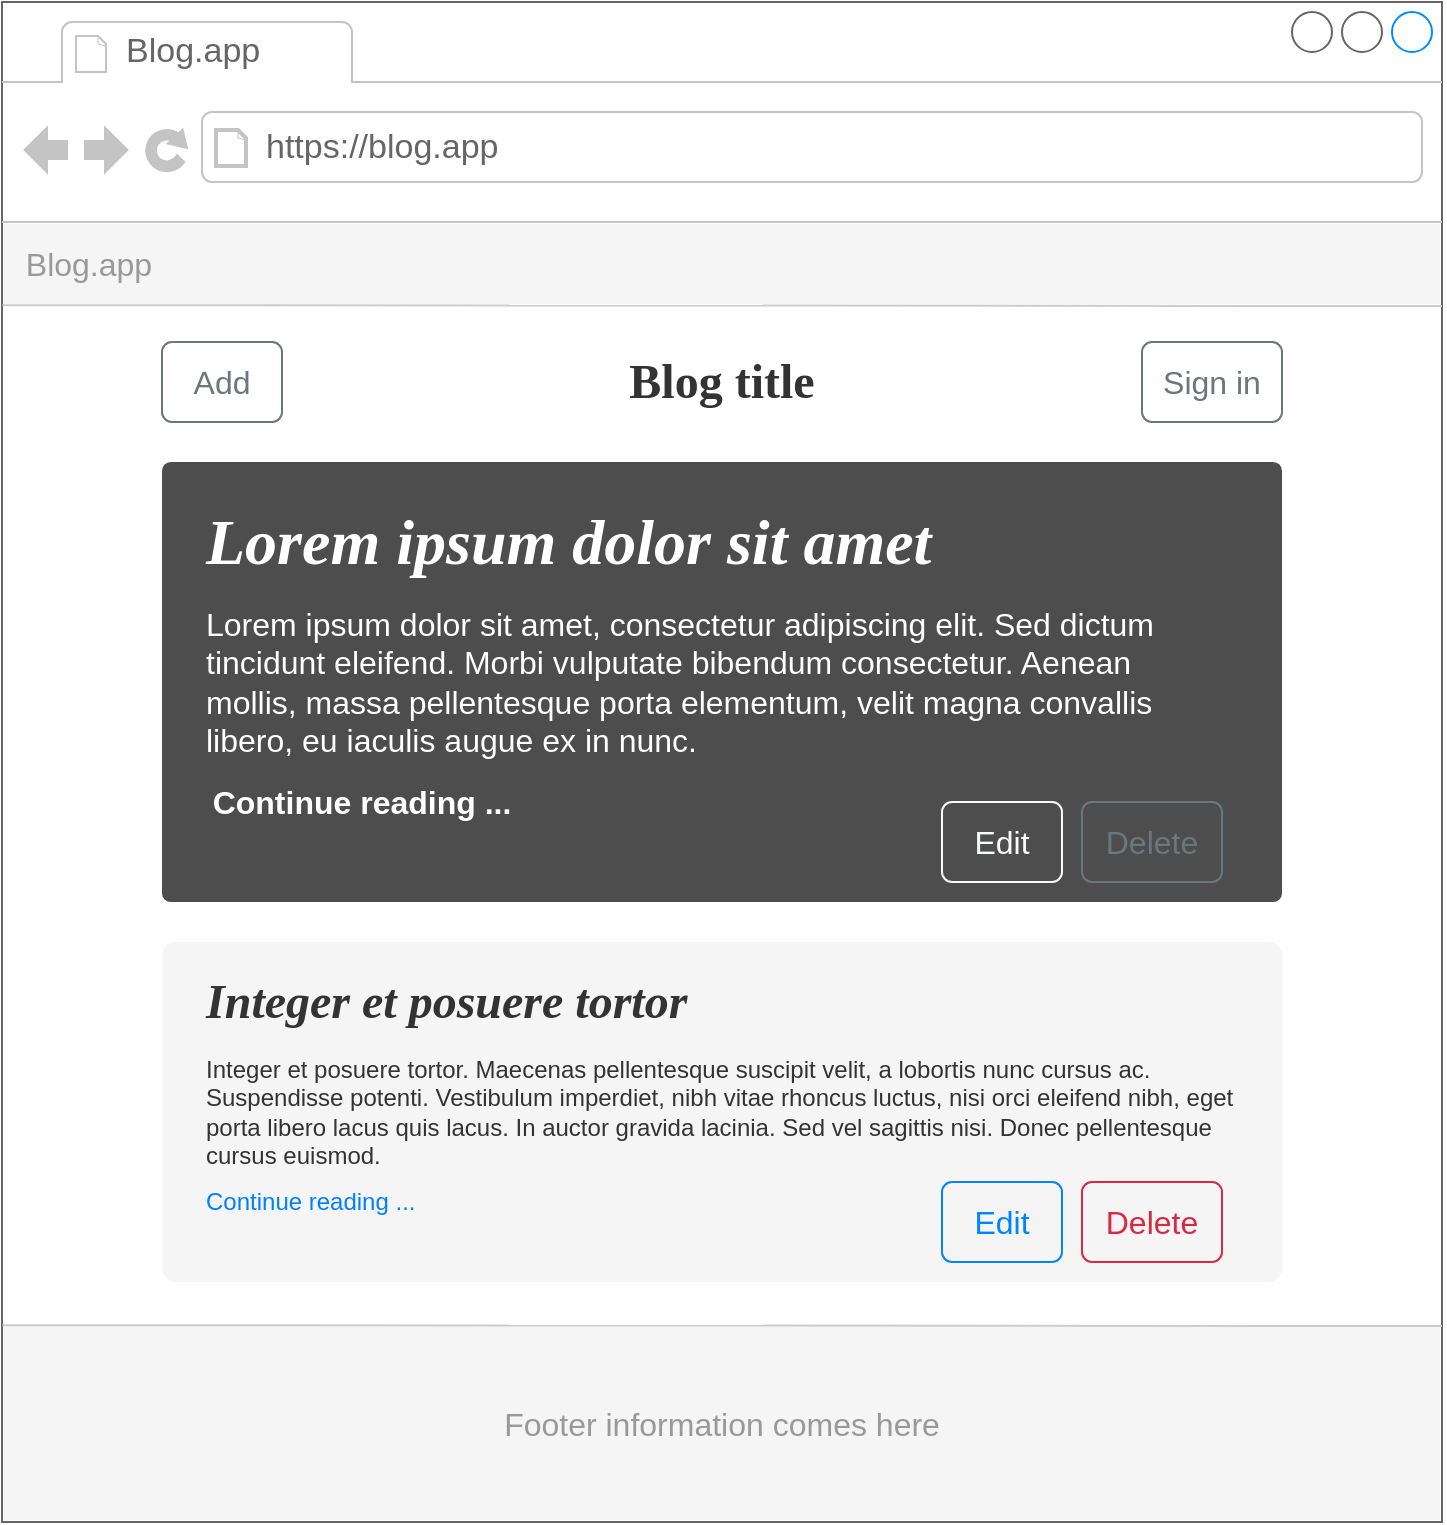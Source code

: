 <mxfile version="15.9.1" type="device" pages="12"><diagram id="dKvWmMdEISCZ_ukHxyKx" name="Blog UI index"><mxGraphModel dx="1024" dy="476" grid="1" gridSize="10" guides="1" tooltips="1" connect="1" arrows="1" fold="1" page="1" pageScale="1" pageWidth="827" pageHeight="1169" math="0" shadow="0"><root><mxCell id="0"/><mxCell id="1" parent="0"/><mxCell id="tFpChzSi2gdRS-58fzx_-28" value="" style="group" parent="1" vertex="1" connectable="0"><mxGeometry x="40" y="40" width="720" height="760" as="geometry"/></mxCell><mxCell id="tFpChzSi2gdRS-58fzx_-2" value="" style="strokeWidth=1;shadow=0;dashed=0;align=center;html=1;shape=mxgraph.mockup.containers.browserWindow;rSize=0;strokeColor=#666666;strokeColor2=#008cff;strokeColor3=#c4c4c4;mainText=,;recursiveResize=0;fillColor=none;" parent="tFpChzSi2gdRS-58fzx_-28" vertex="1"><mxGeometry width="720" height="760" as="geometry"/></mxCell><mxCell id="tFpChzSi2gdRS-58fzx_-3" value="Blog.app" style="strokeWidth=1;shadow=0;dashed=0;align=center;html=1;shape=mxgraph.mockup.containers.anchor;fontSize=17;fontColor=#666666;align=left;" parent="tFpChzSi2gdRS-58fzx_-2" vertex="1"><mxGeometry x="60" y="12" width="110" height="26" as="geometry"/></mxCell><mxCell id="tFpChzSi2gdRS-58fzx_-4" value="https://blog.app" style="strokeWidth=1;shadow=0;dashed=0;align=center;html=1;shape=mxgraph.mockup.containers.anchor;rSize=0;fontSize=17;fontColor=#666666;align=left;" parent="tFpChzSi2gdRS-58fzx_-2" vertex="1"><mxGeometry x="130" y="60" width="250" height="26" as="geometry"/></mxCell><mxCell id="tFpChzSi2gdRS-58fzx_-8" value="Add" style="html=1;shadow=0;dashed=0;shape=mxgraph.bootstrap.rrect;rSize=5;strokeColor=#6C767D;strokeWidth=1;fillColor=none;fontColor=#6C767D;whiteSpace=wrap;align=center;verticalAlign=middle;spacingLeft=0;fontStyle=0;fontSize=16;spacing=5;" parent="tFpChzSi2gdRS-58fzx_-2" vertex="1"><mxGeometry x="80" y="170" width="60" height="40" as="geometry"/></mxCell><mxCell id="tFpChzSi2gdRS-58fzx_-9" value="&lt;font face=&quot;Georgia&quot; style=&quot;font-size: 24px&quot;&gt;&lt;b&gt;Blog title&lt;/b&gt;&lt;/font&gt;" style="text;html=1;strokeColor=none;fillColor=none;align=center;verticalAlign=middle;whiteSpace=wrap;rounded=0;fontSize=16;fontColor=#333333;" parent="tFpChzSi2gdRS-58fzx_-2" vertex="1"><mxGeometry x="170" y="175" width="380" height="30" as="geometry"/></mxCell><mxCell id="tFpChzSi2gdRS-58fzx_-11" value="" style="rounded=1;whiteSpace=wrap;html=1;fontFamily=Georgia;fontSize=24;fontColor=#333333;fillColor=#4D4D4D;arcSize=2;strokeColor=none;" parent="tFpChzSi2gdRS-58fzx_-2" vertex="1"><mxGeometry x="80" y="230" width="560" height="220" as="geometry"/></mxCell><mxCell id="tFpChzSi2gdRS-58fzx_-15" value="Lorem ipsum dolor sit amet, consectetur adipiscing elit. Sed dictum tincidunt eleifend. Morbi vulputate bibendum consectetur. Aenean mollis, massa pellentesque porta elementum, velit magna convallis libero, eu iaculis augue ex in nunc.&amp;nbsp;" style="text;html=1;strokeColor=none;fillColor=none;align=left;verticalAlign=middle;whiteSpace=wrap;rounded=0;fontFamily=Helvetica;fontSize=16;fontColor=#FFFFFF;" parent="tFpChzSi2gdRS-58fzx_-2" vertex="1"><mxGeometry x="100" y="300" width="500" height="80" as="geometry"/></mxCell><mxCell id="tFpChzSi2gdRS-58fzx_-16" value="Continue reading ..." style="text;html=1;strokeColor=none;fillColor=none;align=center;verticalAlign=middle;whiteSpace=wrap;rounded=0;fontFamily=Helvetica;fontSize=16;fontColor=#FFFFFF;fontStyle=1" parent="tFpChzSi2gdRS-58fzx_-2" vertex="1"><mxGeometry x="100" y="380" width="160" height="40" as="geometry"/></mxCell><mxCell id="tFpChzSi2gdRS-58fzx_-17" value="Delete" style="html=1;shadow=0;dashed=0;shape=mxgraph.bootstrap.rrect;rSize=5;strokeColor=#6C767D;strokeWidth=1;fillColor=none;fontColor=#6C767D;whiteSpace=wrap;align=center;verticalAlign=middle;spacingLeft=0;fontStyle=0;fontSize=16;spacing=5;fontFamily=Helvetica;" parent="tFpChzSi2gdRS-58fzx_-2" vertex="1"><mxGeometry x="540" y="400" width="70" height="40" as="geometry"/></mxCell><mxCell id="tFpChzSi2gdRS-58fzx_-18" value="Edit" style="html=1;shadow=0;dashed=0;shape=mxgraph.bootstrap.rrect;rSize=5;strokeColor=#F8F9FA;strokeWidth=1;fillColor=none;fontColor=#F8F9FA;whiteSpace=wrap;align=center;verticalAlign=middle;spacingLeft=0;fontStyle=0;fontSize=16;spacing=5;fontFamily=Helvetica;" parent="tFpChzSi2gdRS-58fzx_-2" vertex="1"><mxGeometry x="470" y="400" width="60" height="40" as="geometry"/></mxCell><mxCell id="tFpChzSi2gdRS-58fzx_-27" value="&lt;font style=&quot;font-size: 16px&quot; color=&quot;#999999&quot;&gt;Footer information comes here&lt;/font&gt;" style="rounded=0;whiteSpace=wrap;html=1;fontFamily=Helvetica;fontSize=12;fontColor=#007FFF;fillColor=#F5F5F5;strokeColor=none;" parent="tFpChzSi2gdRS-58fzx_-2" vertex="1"><mxGeometry x="1" y="662" width="718" height="97" as="geometry"/></mxCell><mxCell id="km5DlA8TYVsAYCyVZv0I-1" value="Sign in" style="html=1;shadow=0;dashed=0;shape=mxgraph.bootstrap.rrect;rSize=5;strokeColor=#6C767D;strokeWidth=1;fillColor=none;fontColor=#6C767D;whiteSpace=wrap;align=center;verticalAlign=middle;spacingLeft=0;fontStyle=0;fontSize=16;spacing=5;" parent="tFpChzSi2gdRS-58fzx_-2" vertex="1"><mxGeometry x="570" y="170" width="70" height="40" as="geometry"/></mxCell><mxCell id="tFpChzSi2gdRS-58fzx_-5" value="&amp;nbsp; Blog.app" style="rounded=0;whiteSpace=wrap;html=1;align=left;fillColor=#f5f5f5;fontColor=#999999;strokeColor=none;fontSize=16;" parent="tFpChzSi2gdRS-58fzx_-28" vertex="1"><mxGeometry x="1" y="111" width="718" height="40" as="geometry"/></mxCell><mxCell id="tFpChzSi2gdRS-58fzx_-6" value="" style="endArrow=none;html=1;rounded=0;exitX=-0.001;exitY=0.14;exitDx=0;exitDy=0;exitPerimeter=0;entryX=1.001;entryY=0.14;entryDx=0;entryDy=0;entryPerimeter=0;strokeColor=#CCCCCC;strokeWidth=1;" parent="tFpChzSi2gdRS-58fzx_-28" edge="1"><mxGeometry width="50" height="50" relative="1" as="geometry"><mxPoint x="0.28" y="151.6" as="sourcePoint"/><mxPoint x="720" y="152" as="targetPoint"/></mxGeometry></mxCell><mxCell id="tFpChzSi2gdRS-58fzx_-12" value="" style="rounded=1;whiteSpace=wrap;html=1;fontFamily=Georgia;fontSize=24;fontColor=#333333;fillColor=#F5F5F5;arcSize=4;strokeColor=none;" parent="tFpChzSi2gdRS-58fzx_-28" vertex="1"><mxGeometry x="80" y="470" width="560" height="170" as="geometry"/></mxCell><mxCell id="tFpChzSi2gdRS-58fzx_-13" value="&lt;i&gt;&lt;b&gt;&lt;font color=&quot;#ffffff&quot; style=&quot;font-size: 32px&quot;&gt;Lorem ipsum dolor sit amet&lt;/font&gt;&lt;/b&gt;&lt;/i&gt;" style="text;html=1;strokeColor=none;fillColor=none;align=left;verticalAlign=middle;whiteSpace=wrap;rounded=0;fontFamily=Georgia;fontSize=24;fontColor=#333333;" parent="tFpChzSi2gdRS-58fzx_-28" vertex="1"><mxGeometry x="100" y="250" width="510" height="40" as="geometry"/></mxCell><mxCell id="tFpChzSi2gdRS-58fzx_-19" value="&lt;font face=&quot;Georgia&quot; style=&quot;font-size: 24px&quot;&gt;&lt;i&gt;Integer et posuere tortor&lt;/i&gt;&lt;/font&gt;" style="text;html=1;strokeColor=none;fillColor=none;align=left;verticalAlign=middle;whiteSpace=wrap;rounded=0;fontFamily=Helvetica;fontSize=24;fontColor=#333333;fontStyle=1" parent="tFpChzSi2gdRS-58fzx_-28" vertex="1"><mxGeometry x="100" y="480" width="320" height="40" as="geometry"/></mxCell><mxCell id="tFpChzSi2gdRS-58fzx_-21" value="Integer et posuere tortor. Maecenas pellentesque suscipit velit, a lobortis nunc cursus ac. Suspendisse potenti. Vestibulum imperdiet, nibh vitae rhoncus luctus, nisi orci eleifend nibh, eget porta libero lacus quis lacus. In auctor gravida lacinia. Sed vel sagittis nisi. Donec pellentesque cursus euismod." style="text;html=1;strokeColor=none;fillColor=none;align=left;verticalAlign=middle;whiteSpace=wrap;rounded=0;fontFamily=Helvetica;fontSize=12;fontColor=#333333;" parent="tFpChzSi2gdRS-58fzx_-28" vertex="1"><mxGeometry x="100" y="520" width="520" height="70" as="geometry"/></mxCell><mxCell id="tFpChzSi2gdRS-58fzx_-22" value="&lt;font color=&quot;#007fff&quot;&gt;Continue reading ...&lt;/font&gt;" style="text;html=1;strokeColor=none;fillColor=none;align=left;verticalAlign=middle;whiteSpace=wrap;rounded=0;fontFamily=Helvetica;fontSize=12;fontColor=#333333;" parent="tFpChzSi2gdRS-58fzx_-28" vertex="1"><mxGeometry x="100" y="590" width="120" height="20" as="geometry"/></mxCell><mxCell id="tFpChzSi2gdRS-58fzx_-24" value="Delete" style="html=1;shadow=0;dashed=0;shape=mxgraph.bootstrap.rrect;rSize=5;strokeColor=#DB2843;strokeWidth=1;fillColor=none;fontColor=#DB2843;whiteSpace=wrap;align=center;verticalAlign=middle;spacingLeft=0;fontStyle=0;fontSize=16;spacing=5;fontFamily=Helvetica;" parent="tFpChzSi2gdRS-58fzx_-28" vertex="1"><mxGeometry x="540" y="590" width="70" height="40" as="geometry"/></mxCell><mxCell id="tFpChzSi2gdRS-58fzx_-25" value="Edit" style="html=1;shadow=0;dashed=0;shape=mxgraph.bootstrap.rrect;rSize=5;strokeColor=#0085FC;strokeWidth=1;fillColor=none;fontColor=#0085FC;whiteSpace=wrap;align=center;verticalAlign=middle;spacingLeft=0;fontStyle=0;fontSize=16;spacing=5;fontFamily=Helvetica;" parent="tFpChzSi2gdRS-58fzx_-28" vertex="1"><mxGeometry x="470" y="590" width="60" height="40" as="geometry"/></mxCell><mxCell id="tFpChzSi2gdRS-58fzx_-26" value="" style="endArrow=none;html=1;rounded=0;exitX=-0.001;exitY=0.14;exitDx=0;exitDy=0;exitPerimeter=0;entryX=1.001;entryY=0.14;entryDx=0;entryDy=0;entryPerimeter=0;strokeColor=#CCCCCC;strokeWidth=1;" parent="tFpChzSi2gdRS-58fzx_-28" edge="1"><mxGeometry width="50" height="50" relative="1" as="geometry"><mxPoint x="0.28" y="661.6" as="sourcePoint"/><mxPoint x="720" y="662" as="targetPoint"/></mxGeometry></mxCell></root></mxGraphModel></diagram><diagram name="Blog UI view post" id="Rgo4Omb-HVT5ZreQmUa0"><mxGraphModel dx="1024" dy="476" grid="1" gridSize="10" guides="1" tooltips="1" connect="1" arrows="1" fold="1" page="1" pageScale="1" pageWidth="827" pageHeight="1169" math="0" shadow="0"><root><mxCell id="vZ3jjlX-d3VnSJjfJAme-0"/><mxCell id="vZ3jjlX-d3VnSJjfJAme-1" parent="vZ3jjlX-d3VnSJjfJAme-0"/><mxCell id="vZ3jjlX-d3VnSJjfJAme-2" value="" style="group" parent="vZ3jjlX-d3VnSJjfJAme-1" vertex="1" connectable="0"><mxGeometry x="40" y="40" width="720" height="760" as="geometry"/></mxCell><mxCell id="vZ3jjlX-d3VnSJjfJAme-3" value="" style="strokeWidth=1;shadow=0;dashed=0;align=center;html=1;shape=mxgraph.mockup.containers.browserWindow;rSize=0;strokeColor=#666666;strokeColor2=#008cff;strokeColor3=#c4c4c4;mainText=,;recursiveResize=0;fillColor=none;" parent="vZ3jjlX-d3VnSJjfJAme-2" vertex="1"><mxGeometry width="720" height="760" as="geometry"/></mxCell><mxCell id="vZ3jjlX-d3VnSJjfJAme-4" value="Blog.app" style="strokeWidth=1;shadow=0;dashed=0;align=center;html=1;shape=mxgraph.mockup.containers.anchor;fontSize=17;fontColor=#666666;align=left;" parent="vZ3jjlX-d3VnSJjfJAme-3" vertex="1"><mxGeometry x="60" y="12" width="110" height="26" as="geometry"/></mxCell><mxCell id="vZ3jjlX-d3VnSJjfJAme-5" value="https://blog.app/post/view/2" style="strokeWidth=1;shadow=0;dashed=0;align=center;html=1;shape=mxgraph.mockup.containers.anchor;rSize=0;fontSize=17;fontColor=#666666;align=left;" parent="vZ3jjlX-d3VnSJjfJAme-3" vertex="1"><mxGeometry x="130" y="60" width="250" height="26" as="geometry"/></mxCell><mxCell id="vZ3jjlX-d3VnSJjfJAme-6" value="Add" style="html=1;shadow=0;dashed=0;shape=mxgraph.bootstrap.rrect;rSize=5;strokeColor=#6C767D;strokeWidth=1;fillColor=none;fontColor=#6C767D;whiteSpace=wrap;align=center;verticalAlign=middle;spacingLeft=0;fontStyle=0;fontSize=16;spacing=5;" parent="vZ3jjlX-d3VnSJjfJAme-3" vertex="1"><mxGeometry x="80" y="170" width="60" height="40" as="geometry"/></mxCell><mxCell id="vZ3jjlX-d3VnSJjfJAme-7" value="&lt;font face=&quot;Georgia&quot; style=&quot;font-size: 24px&quot;&gt;&lt;b&gt;Blog title&lt;/b&gt;&lt;/font&gt;" style="text;html=1;strokeColor=none;fillColor=none;align=center;verticalAlign=middle;whiteSpace=wrap;rounded=0;fontSize=16;fontColor=#333333;" parent="vZ3jjlX-d3VnSJjfJAme-3" vertex="1"><mxGeometry x="170" y="175" width="380" height="30" as="geometry"/></mxCell><mxCell id="vZ3jjlX-d3VnSJjfJAme-13" value="&lt;font style=&quot;font-size: 16px&quot; color=&quot;#999999&quot;&gt;Footer information comes here&lt;/font&gt;" style="rounded=0;whiteSpace=wrap;html=1;fontFamily=Helvetica;fontSize=12;fontColor=#007FFF;fillColor=#F5F5F5;strokeColor=none;" parent="vZ3jjlX-d3VnSJjfJAme-3" vertex="1"><mxGeometry x="1" y="662" width="718" height="97" as="geometry"/></mxCell><mxCell id="vZ3jjlX-d3VnSJjfJAme-14" value="&amp;nbsp; Blog.app" style="rounded=0;whiteSpace=wrap;html=1;align=left;fillColor=#f5f5f5;fontColor=#999999;strokeColor=none;fontSize=16;" parent="vZ3jjlX-d3VnSJjfJAme-2" vertex="1"><mxGeometry x="1" y="111" width="718" height="40" as="geometry"/></mxCell><mxCell id="vZ3jjlX-d3VnSJjfJAme-15" value="" style="endArrow=none;html=1;rounded=0;exitX=-0.001;exitY=0.14;exitDx=0;exitDy=0;exitPerimeter=0;entryX=1.001;entryY=0.14;entryDx=0;entryDy=0;entryPerimeter=0;strokeColor=#CCCCCC;strokeWidth=1;" parent="vZ3jjlX-d3VnSJjfJAme-2" edge="1"><mxGeometry width="50" height="50" relative="1" as="geometry"><mxPoint x="0.28" y="151.6" as="sourcePoint"/><mxPoint x="720" y="152" as="targetPoint"/></mxGeometry></mxCell><mxCell id="vZ3jjlX-d3VnSJjfJAme-16" value="" style="rounded=1;whiteSpace=wrap;html=1;fontFamily=Georgia;fontSize=24;fontColor=#333333;fillColor=#F5F5F5;arcSize=2;strokeColor=none;" parent="vZ3jjlX-d3VnSJjfJAme-2" vertex="1"><mxGeometry x="80" y="230" width="560" height="330" as="geometry"/></mxCell><mxCell id="vZ3jjlX-d3VnSJjfJAme-18" value="&lt;font face=&quot;Georgia&quot; style=&quot;font-size: 24px&quot;&gt;&lt;i&gt;Integer et posuere tortor&lt;/i&gt;&lt;/font&gt;" style="text;html=1;strokeColor=none;fillColor=none;align=left;verticalAlign=middle;whiteSpace=wrap;rounded=0;fontFamily=Helvetica;fontSize=24;fontColor=#333333;fontStyle=1" parent="vZ3jjlX-d3VnSJjfJAme-2" vertex="1"><mxGeometry x="100" y="240" width="320" height="40" as="geometry"/></mxCell><mxCell id="vZ3jjlX-d3VnSJjfJAme-19" value="&lt;b&gt;Integer et posuere tortor. Maecenas pellentesque suscipit velit, a lobortis nunc cursus ac. Suspendisse potenti. Vestibulum imperdiet, nibh vitae rhoncus luctus, nisi orci eleifend nibh, eget porta libero lacus quis lacus. In auctor gravida lacinia. Sed vel sagittis nisi. Donec pellentesque cursus euismod.&lt;/b&gt;" style="text;html=1;strokeColor=none;fillColor=none;align=left;verticalAlign=middle;whiteSpace=wrap;rounded=0;fontFamily=Helvetica;fontSize=12;fontColor=#333333;" parent="vZ3jjlX-d3VnSJjfJAme-2" vertex="1"><mxGeometry x="100" y="280" width="520" height="70" as="geometry"/></mxCell><mxCell id="vZ3jjlX-d3VnSJjfJAme-23" value="" style="endArrow=none;html=1;rounded=0;exitX=-0.001;exitY=0.14;exitDx=0;exitDy=0;exitPerimeter=0;entryX=1.001;entryY=0.14;entryDx=0;entryDy=0;entryPerimeter=0;strokeColor=#CCCCCC;strokeWidth=1;" parent="vZ3jjlX-d3VnSJjfJAme-2" edge="1"><mxGeometry width="50" height="50" relative="1" as="geometry"><mxPoint x="0.28" y="661.6" as="sourcePoint"/><mxPoint x="720" y="662" as="targetPoint"/></mxGeometry></mxCell><mxCell id="vZ3jjlX-d3VnSJjfJAme-25" value="Back" style="html=1;shadow=0;dashed=0;shape=mxgraph.bootstrap.rrect;rSize=5;strokeColor=#6C767D;strokeWidth=1;fillColor=none;fontColor=#6C767D;whiteSpace=wrap;align=center;verticalAlign=middle;spacingLeft=0;fontStyle=0;fontSize=16;spacing=5;" parent="vZ3jjlX-d3VnSJjfJAme-2" vertex="1"><mxGeometry x="100" y="500" width="60" height="40" as="geometry"/></mxCell><mxCell id="vZ3jjlX-d3VnSJjfJAme-24" value="Quisque vel leo rutrum, laoreet tellus quis, suscipit magna. Fusce ut quam vitae arcu efficitur mattis a ut lectus. Proin ante dolor, pellentesque ac pulvinar et, porttitor sit amet nunc. Phasellus quis purus varius, mattis sapien eu, pellentesque sem. Nunc placerat sit amet turpis pretium auctor. Integer laoreet eget risus sit amet pharetra. Mauris vitae posuere nunc, quis lacinia est. Nulla placerat erat pharetra justo condimentum ultrices. Sed eget congue felis, vel vehicula metus. Nam varius tellus neque, quis scelerisque est fermentum eget. Duis commodo pharetra justo sit amet maximus. Praesent convallis massa non odio iaculis, nec tincidunt eros accumsan. Maecenas facilisis ligula molestie arcu porta, ac dictum lectus maximus. Maecenas sed ex at ex cursus fermentum vitae non elit." style="text;html=1;strokeColor=none;fillColor=none;align=left;verticalAlign=middle;whiteSpace=wrap;rounded=0;fontFamily=Helvetica;fontSize=12;fontColor=#333333;" parent="vZ3jjlX-d3VnSJjfJAme-1" vertex="1"><mxGeometry x="140" y="390" width="520" height="140" as="geometry"/></mxCell><mxCell id="GLrQL-lMPxwCB3An5-He-0" value="Sign in" style="html=1;shadow=0;dashed=0;shape=mxgraph.bootstrap.rrect;rSize=5;strokeColor=#6C767D;strokeWidth=1;fillColor=none;fontColor=#6C767D;whiteSpace=wrap;align=center;verticalAlign=middle;spacingLeft=0;fontStyle=0;fontSize=16;spacing=5;" parent="vZ3jjlX-d3VnSJjfJAme-1" vertex="1"><mxGeometry x="610" y="210" width="70" height="40" as="geometry"/></mxCell></root></mxGraphModel></diagram><diagram name="Blog UI add post" id="lq1j5K_3SPzBy4nPGSEo"><mxGraphModel dx="1024" dy="476" grid="1" gridSize="10" guides="1" tooltips="1" connect="1" arrows="1" fold="1" page="1" pageScale="1" pageWidth="827" pageHeight="1169" math="0" shadow="0"><root><mxCell id="9aW2DjY8ZD47pRB0k6fF-0"/><mxCell id="9aW2DjY8ZD47pRB0k6fF-1" parent="9aW2DjY8ZD47pRB0k6fF-0"/><mxCell id="9aW2DjY8ZD47pRB0k6fF-36" value="" style="group" parent="9aW2DjY8ZD47pRB0k6fF-1" vertex="1" connectable="0"><mxGeometry x="40" y="40" width="720" height="760" as="geometry"/></mxCell><mxCell id="9aW2DjY8ZD47pRB0k6fF-2" value="" style="group" parent="9aW2DjY8ZD47pRB0k6fF-36" vertex="1" connectable="0"><mxGeometry width="720" height="760" as="geometry"/></mxCell><mxCell id="9aW2DjY8ZD47pRB0k6fF-3" value="" style="strokeWidth=1;shadow=0;dashed=0;align=center;html=1;shape=mxgraph.mockup.containers.browserWindow;rSize=0;strokeColor=#666666;strokeColor2=#008cff;strokeColor3=#c4c4c4;mainText=,;recursiveResize=0;fillColor=none;container=0;" parent="9aW2DjY8ZD47pRB0k6fF-2" vertex="1"><mxGeometry width="720" height="760" as="geometry"/></mxCell><mxCell id="9aW2DjY8ZD47pRB0k6fF-15" value="&amp;nbsp; Blog.app" style="rounded=0;whiteSpace=wrap;html=1;align=left;fillColor=#f5f5f5;fontColor=#999999;strokeColor=none;fontSize=16;" parent="9aW2DjY8ZD47pRB0k6fF-2" vertex="1"><mxGeometry x="1" y="111" width="718" height="40" as="geometry"/></mxCell><mxCell id="9aW2DjY8ZD47pRB0k6fF-16" value="" style="endArrow=none;html=1;rounded=0;exitX=-0.001;exitY=0.14;exitDx=0;exitDy=0;exitPerimeter=0;entryX=1.001;entryY=0.14;entryDx=0;entryDy=0;entryPerimeter=0;strokeColor=#CCCCCC;strokeWidth=1;" parent="9aW2DjY8ZD47pRB0k6fF-2" edge="1"><mxGeometry width="50" height="50" relative="1" as="geometry"><mxPoint x="0.28" y="151.6" as="sourcePoint"/><mxPoint x="720" y="152" as="targetPoint"/></mxGeometry></mxCell><mxCell id="9aW2DjY8ZD47pRB0k6fF-24" value="" style="endArrow=none;html=1;rounded=0;exitX=-0.001;exitY=0.14;exitDx=0;exitDy=0;exitPerimeter=0;entryX=1.001;entryY=0.14;entryDx=0;entryDy=0;entryPerimeter=0;strokeColor=#CCCCCC;strokeWidth=1;" parent="9aW2DjY8ZD47pRB0k6fF-2" edge="1"><mxGeometry width="50" height="50" relative="1" as="geometry"><mxPoint x="0.28" y="661.6" as="sourcePoint"/><mxPoint x="720" y="662" as="targetPoint"/></mxGeometry></mxCell><mxCell id="9aW2DjY8ZD47pRB0k6fF-4" value="Blog.app" style="strokeWidth=1;shadow=0;dashed=0;align=center;html=1;shape=mxgraph.mockup.containers.anchor;fontSize=17;fontColor=#666666;align=left;" parent="9aW2DjY8ZD47pRB0k6fF-2" vertex="1"><mxGeometry x="60" y="12" width="110" height="26" as="geometry"/></mxCell><mxCell id="9aW2DjY8ZD47pRB0k6fF-5" value="https://blog.app/post/add" style="strokeWidth=1;shadow=0;dashed=0;align=center;html=1;shape=mxgraph.mockup.containers.anchor;rSize=0;fontSize=17;fontColor=#666666;align=left;" parent="9aW2DjY8ZD47pRB0k6fF-2" vertex="1"><mxGeometry x="130" y="60" width="250" height="26" as="geometry"/></mxCell><mxCell id="9aW2DjY8ZD47pRB0k6fF-14" value="&lt;font style=&quot;font-size: 16px&quot; color=&quot;#999999&quot;&gt;Footer information comes here&lt;/font&gt;" style="rounded=0;whiteSpace=wrap;html=1;fontFamily=Helvetica;fontSize=12;fontColor=#007FFF;fillColor=#F5F5F5;strokeColor=none;" parent="9aW2DjY8ZD47pRB0k6fF-2" vertex="1"><mxGeometry x="1" y="662" width="718" height="97" as="geometry"/></mxCell><mxCell id="9aW2DjY8ZD47pRB0k6fF-25" value="" style="rounded=1;whiteSpace=wrap;html=1;fontFamily=Helvetica;fontSize=16;fontColor=#FFFFFF;fillColor=none;arcSize=1;strokeColor=#CCCCCC;" parent="9aW2DjY8ZD47pRB0k6fF-2" vertex="1"><mxGeometry x="150" y="220" width="420" height="390" as="geometry"/></mxCell><mxCell id="9aW2DjY8ZD47pRB0k6fF-27" value="" style="group" parent="9aW2DjY8ZD47pRB0k6fF-2" vertex="1" connectable="0"><mxGeometry x="150" y="170" width="420" height="50" as="geometry"/></mxCell><mxCell id="9aW2DjY8ZD47pRB0k6fF-9" value="" style="rounded=1;whiteSpace=wrap;html=1;fontFamily=Georgia;fontSize=24;fontColor=#333333;fillColor=#4D4D4D;arcSize=11;strokeColor=none;" parent="9aW2DjY8ZD47pRB0k6fF-27" vertex="1"><mxGeometry width="420" height="50" as="geometry"/></mxCell><mxCell id="9aW2DjY8ZD47pRB0k6fF-8" value="&lt;font face=&quot;Georgia&quot; style=&quot;font-size: 24px&quot; color=&quot;#ffffff&quot;&gt;&lt;b&gt;Add post&lt;/b&gt;&lt;/font&gt;" style="text;html=1;strokeColor=none;fillColor=none;align=left;verticalAlign=middle;whiteSpace=wrap;rounded=0;fontSize=16;fontColor=#333333;" parent="9aW2DjY8ZD47pRB0k6fF-27" vertex="1"><mxGeometry x="20" y="10" width="390" height="30" as="geometry"/></mxCell><mxCell id="9aW2DjY8ZD47pRB0k6fF-34" value="Add" style="html=1;shadow=0;dashed=0;shape=mxgraph.bootstrap.rrect;rSize=5;strokeColor=none;strokeWidth=1;fillColor=#33A64C;fontColor=#FFFFFF;whiteSpace=wrap;align=center;verticalAlign=middle;spacingLeft=0;fontStyle=0;fontSize=16;spacing=5;fontFamily=Helvetica;" parent="9aW2DjY8ZD47pRB0k6fF-2" vertex="1"><mxGeometry x="170" y="540" width="60" height="40" as="geometry"/></mxCell><mxCell id="9aW2DjY8ZD47pRB0k6fF-35" value="Cancel" style="html=1;shadow=0;dashed=0;shape=mxgraph.bootstrap.rrect;rSize=5;strokeColor=#6C767D;strokeWidth=1;fillColor=none;fontColor=#6C767D;whiteSpace=wrap;align=center;verticalAlign=middle;spacingLeft=0;fontStyle=0;fontSize=16;spacing=5;fontFamily=Helvetica;" parent="9aW2DjY8ZD47pRB0k6fF-2" vertex="1"><mxGeometry x="240" y="540" width="70" height="40" as="geometry"/></mxCell><mxCell id="9aW2DjY8ZD47pRB0k6fF-26" value="" style="rounded=0;whiteSpace=wrap;html=1;fontFamily=Helvetica;fontSize=16;fontColor=#FFFFFF;strokeColor=none;fillColor=#4D4D4D;" parent="9aW2DjY8ZD47pRB0k6fF-36" vertex="1"><mxGeometry x="150" y="213" width="420" height="10" as="geometry"/></mxCell><mxCell id="9aW2DjY8ZD47pRB0k6fF-28" value="&lt;font color=&quot;#333333&quot;&gt;&lt;b&gt;Title&lt;/b&gt;&lt;/font&gt;" style="text;html=1;strokeColor=none;fillColor=none;align=left;verticalAlign=middle;whiteSpace=wrap;rounded=0;fontFamily=Helvetica;fontSize=16;fontColor=#FFFFFF;" parent="9aW2DjY8ZD47pRB0k6fF-36" vertex="1"><mxGeometry x="170" y="240" width="100" height="30" as="geometry"/></mxCell><mxCell id="9aW2DjY8ZD47pRB0k6fF-29" value="" style="html=1;shadow=0;dashed=0;shape=mxgraph.bootstrap.rrect;rSize=5;strokeColor=#999999;strokeWidth=1;fillColor=#FFFFFF;fontColor=#6C767D;whiteSpace=wrap;align=left;verticalAlign=middle;spacingLeft=10;fontSize=14;spacing=10;fontFamily=Helvetica;" parent="9aW2DjY8ZD47pRB0k6fF-36" vertex="1"><mxGeometry x="170" y="270" width="380" height="30" as="geometry"/></mxCell><mxCell id="9aW2DjY8ZD47pRB0k6fF-30" value="&lt;font color=&quot;#333333&quot;&gt;&lt;b&gt;Summary&lt;/b&gt;&lt;/font&gt;" style="text;html=1;strokeColor=none;fillColor=none;align=left;verticalAlign=middle;whiteSpace=wrap;rounded=0;fontFamily=Helvetica;fontSize=16;fontColor=#FFFFFF;" parent="9aW2DjY8ZD47pRB0k6fF-36" vertex="1"><mxGeometry x="170" y="310" width="100" height="30" as="geometry"/></mxCell><mxCell id="9aW2DjY8ZD47pRB0k6fF-31" value="" style="html=1;shadow=0;dashed=0;shape=mxgraph.bootstrap.rrect;rSize=5;strokeColor=#999999;strokeWidth=1;fillColor=#FFFFFF;fontColor=#6C767D;whiteSpace=wrap;align=left;verticalAlign=middle;spacingLeft=10;fontSize=14;spacing=10;fontFamily=Helvetica;" parent="9aW2DjY8ZD47pRB0k6fF-36" vertex="1"><mxGeometry x="170" y="340" width="380" height="70" as="geometry"/></mxCell><mxCell id="9aW2DjY8ZD47pRB0k6fF-32" value="&lt;font color=&quot;#333333&quot;&gt;&lt;b&gt;Content&lt;/b&gt;&lt;/font&gt;" style="text;html=1;strokeColor=none;fillColor=none;align=left;verticalAlign=middle;whiteSpace=wrap;rounded=0;fontFamily=Helvetica;fontSize=16;fontColor=#FFFFFF;" parent="9aW2DjY8ZD47pRB0k6fF-36" vertex="1"><mxGeometry x="170" y="420" width="100" height="30" as="geometry"/></mxCell><mxCell id="9aW2DjY8ZD47pRB0k6fF-33" value="" style="html=1;shadow=0;dashed=0;shape=mxgraph.bootstrap.rrect;rSize=5;strokeColor=#999999;strokeWidth=1;fillColor=#FFFFFF;fontColor=#6C767D;whiteSpace=wrap;align=left;verticalAlign=middle;spacingLeft=10;fontSize=14;spacing=10;fontFamily=Helvetica;" parent="9aW2DjY8ZD47pRB0k6fF-36" vertex="1"><mxGeometry x="170" y="450" width="380" height="70" as="geometry"/></mxCell></root></mxGraphModel></diagram><diagram name="Blog UI edit post" id="mBV2YSJoqnRyP_OluN85"><mxGraphModel dx="1024" dy="476" grid="1" gridSize="10" guides="1" tooltips="1" connect="1" arrows="1" fold="1" page="1" pageScale="1" pageWidth="827" pageHeight="1169" math="0" shadow="0"><root><mxCell id="ndVbM01PYwhvc_aLCHET-0"/><mxCell id="ndVbM01PYwhvc_aLCHET-1" parent="ndVbM01PYwhvc_aLCHET-0"/><mxCell id="ndVbM01PYwhvc_aLCHET-2" value="" style="group;spacing=0;" parent="ndVbM01PYwhvc_aLCHET-1" vertex="1" connectable="0"><mxGeometry x="40" y="40" width="720" height="760" as="geometry"/></mxCell><mxCell id="ndVbM01PYwhvc_aLCHET-3" value="" style="group" parent="ndVbM01PYwhvc_aLCHET-2" vertex="1" connectable="0"><mxGeometry width="720" height="760" as="geometry"/></mxCell><mxCell id="ndVbM01PYwhvc_aLCHET-4" value="" style="strokeWidth=1;shadow=0;dashed=0;align=center;html=1;shape=mxgraph.mockup.containers.browserWindow;rSize=0;strokeColor=#666666;strokeColor2=#008cff;strokeColor3=#c4c4c4;mainText=,;recursiveResize=0;fillColor=none;container=0;" parent="ndVbM01PYwhvc_aLCHET-3" vertex="1"><mxGeometry width="720" height="760" as="geometry"/></mxCell><mxCell id="ndVbM01PYwhvc_aLCHET-5" value="&amp;nbsp; Blog.app" style="rounded=0;whiteSpace=wrap;html=1;align=left;fillColor=#f5f5f5;fontColor=#999999;strokeColor=none;fontSize=16;" parent="ndVbM01PYwhvc_aLCHET-3" vertex="1"><mxGeometry x="1" y="111" width="718" height="40" as="geometry"/></mxCell><mxCell id="ndVbM01PYwhvc_aLCHET-6" value="" style="endArrow=none;html=1;rounded=0;exitX=-0.001;exitY=0.14;exitDx=0;exitDy=0;exitPerimeter=0;entryX=1.001;entryY=0.14;entryDx=0;entryDy=0;entryPerimeter=0;strokeColor=#CCCCCC;strokeWidth=1;" parent="ndVbM01PYwhvc_aLCHET-3" edge="1"><mxGeometry width="50" height="50" relative="1" as="geometry"><mxPoint x="0.28" y="151.6" as="sourcePoint"/><mxPoint x="720" y="152" as="targetPoint"/></mxGeometry></mxCell><mxCell id="ndVbM01PYwhvc_aLCHET-7" value="" style="endArrow=none;html=1;rounded=0;exitX=-0.001;exitY=0.14;exitDx=0;exitDy=0;exitPerimeter=0;entryX=1.001;entryY=0.14;entryDx=0;entryDy=0;entryPerimeter=0;strokeColor=#CCCCCC;strokeWidth=1;" parent="ndVbM01PYwhvc_aLCHET-3" edge="1"><mxGeometry width="50" height="50" relative="1" as="geometry"><mxPoint x="0.28" y="661.6" as="sourcePoint"/><mxPoint x="720" y="662" as="targetPoint"/></mxGeometry></mxCell><mxCell id="ndVbM01PYwhvc_aLCHET-8" value="Blog.app" style="strokeWidth=1;shadow=0;dashed=0;align=center;html=1;shape=mxgraph.mockup.containers.anchor;fontSize=17;fontColor=#666666;align=left;" parent="ndVbM01PYwhvc_aLCHET-3" vertex="1"><mxGeometry x="60" y="12" width="110" height="26" as="geometry"/></mxCell><mxCell id="ndVbM01PYwhvc_aLCHET-9" value="https://blog.app/post/edit/2" style="strokeWidth=1;shadow=0;dashed=0;align=center;html=1;shape=mxgraph.mockup.containers.anchor;rSize=0;fontSize=17;fontColor=#666666;align=left;" parent="ndVbM01PYwhvc_aLCHET-3" vertex="1"><mxGeometry x="130" y="60" width="250" height="26" as="geometry"/></mxCell><mxCell id="ndVbM01PYwhvc_aLCHET-10" value="&lt;font style=&quot;font-size: 16px&quot; color=&quot;#999999&quot;&gt;Footer information comes here&lt;/font&gt;" style="rounded=0;whiteSpace=wrap;html=1;fontFamily=Helvetica;fontSize=12;fontColor=#007FFF;fillColor=#F5F5F5;strokeColor=none;" parent="ndVbM01PYwhvc_aLCHET-3" vertex="1"><mxGeometry x="1" y="662" width="718" height="97" as="geometry"/></mxCell><mxCell id="ndVbM01PYwhvc_aLCHET-11" value="" style="rounded=1;whiteSpace=wrap;html=1;fontFamily=Helvetica;fontSize=16;fontColor=#FFFFFF;fillColor=none;arcSize=1;strokeColor=#CCCCCC;" parent="ndVbM01PYwhvc_aLCHET-3" vertex="1"><mxGeometry x="150" y="220" width="420" height="390" as="geometry"/></mxCell><mxCell id="ndVbM01PYwhvc_aLCHET-12" value="" style="group" parent="ndVbM01PYwhvc_aLCHET-3" vertex="1" connectable="0"><mxGeometry x="150" y="170" width="420" height="50" as="geometry"/></mxCell><mxCell id="ndVbM01PYwhvc_aLCHET-13" value="" style="rounded=1;whiteSpace=wrap;html=1;fontFamily=Georgia;fontSize=24;fontColor=#333333;fillColor=#4D4D4D;arcSize=11;strokeColor=none;" parent="ndVbM01PYwhvc_aLCHET-12" vertex="1"><mxGeometry width="420" height="50" as="geometry"/></mxCell><mxCell id="ndVbM01PYwhvc_aLCHET-14" value="&lt;font face=&quot;Georgia&quot; style=&quot;font-size: 24px&quot; color=&quot;#ffffff&quot;&gt;&lt;b&gt;Edit post&lt;/b&gt;&lt;/font&gt;" style="text;html=1;strokeColor=none;fillColor=none;align=left;verticalAlign=middle;whiteSpace=wrap;rounded=0;fontSize=16;fontColor=#333333;" parent="ndVbM01PYwhvc_aLCHET-12" vertex="1"><mxGeometry x="20" y="10" width="390" height="30" as="geometry"/></mxCell><mxCell id="ndVbM01PYwhvc_aLCHET-15" value="Edit" style="html=1;shadow=0;dashed=0;shape=mxgraph.bootstrap.rrect;rSize=5;strokeColor=none;strokeWidth=1;fillColor=#33A64C;fontColor=#FFFFFF;whiteSpace=wrap;align=center;verticalAlign=middle;spacingLeft=0;fontStyle=0;fontSize=16;spacing=5;fontFamily=Helvetica;" parent="ndVbM01PYwhvc_aLCHET-3" vertex="1"><mxGeometry x="170" y="540" width="60" height="40" as="geometry"/></mxCell><mxCell id="ndVbM01PYwhvc_aLCHET-16" value="Cancel" style="html=1;shadow=0;dashed=0;shape=mxgraph.bootstrap.rrect;rSize=5;strokeColor=#6C767D;strokeWidth=1;fillColor=none;fontColor=#6C767D;whiteSpace=wrap;align=center;verticalAlign=middle;spacingLeft=0;fontStyle=0;fontSize=16;spacing=5;fontFamily=Helvetica;" parent="ndVbM01PYwhvc_aLCHET-3" vertex="1"><mxGeometry x="240" y="540" width="70" height="40" as="geometry"/></mxCell><mxCell id="ndVbM01PYwhvc_aLCHET-17" value="" style="rounded=0;whiteSpace=wrap;html=1;fontFamily=Helvetica;fontSize=16;fontColor=#FFFFFF;strokeColor=none;fillColor=#4D4D4D;" parent="ndVbM01PYwhvc_aLCHET-2" vertex="1"><mxGeometry x="150" y="213" width="420" height="10" as="geometry"/></mxCell><mxCell id="ndVbM01PYwhvc_aLCHET-18" value="&lt;font color=&quot;#333333&quot;&gt;&lt;b&gt;Title&lt;/b&gt;&lt;/font&gt;" style="text;html=1;strokeColor=none;fillColor=none;align=left;verticalAlign=middle;whiteSpace=wrap;rounded=0;fontFamily=Helvetica;fontSize=16;fontColor=#FFFFFF;" parent="ndVbM01PYwhvc_aLCHET-2" vertex="1"><mxGeometry x="170" y="240" width="100" height="30" as="geometry"/></mxCell><mxCell id="ndVbM01PYwhvc_aLCHET-19" value="Integer et posuere tortor" style="html=1;shadow=0;dashed=0;shape=mxgraph.bootstrap.rrect;rSize=5;strokeColor=#999999;strokeWidth=1;fillColor=#FFFFFF;fontColor=#6C767D;whiteSpace=wrap;align=left;verticalAlign=middle;spacingLeft=0;fontSize=14;spacing=10;fontFamily=Helvetica;" parent="ndVbM01PYwhvc_aLCHET-2" vertex="1"><mxGeometry x="170" y="270" width="380" height="30" as="geometry"/></mxCell><mxCell id="ndVbM01PYwhvc_aLCHET-20" value="&lt;font color=&quot;#333333&quot;&gt;&lt;b&gt;Summary&lt;/b&gt;&lt;/font&gt;" style="text;html=1;strokeColor=none;fillColor=none;align=left;verticalAlign=middle;whiteSpace=wrap;rounded=0;fontFamily=Helvetica;fontSize=16;fontColor=#FFFFFF;" parent="ndVbM01PYwhvc_aLCHET-2" vertex="1"><mxGeometry x="170" y="310" width="100" height="30" as="geometry"/></mxCell><mxCell id="ndVbM01PYwhvc_aLCHET-21" value="Integer et posuere tortor. Maecenas pellentesque suscipit velit, a lobortis nunc cursus ac. Suspendisse potenti. Vestibulum imperdiet, nibh vitae rhoncus luctus, nisi orci eleifend nibh, eget porta libero lacus quis lacus. In auctor" style="html=1;shadow=0;dashed=0;shape=mxgraph.bootstrap.rrect;rSize=5;strokeColor=#999999;strokeWidth=1;fillColor=#FFFFFF;fontColor=#6C767D;whiteSpace=wrap;align=left;verticalAlign=middle;spacingLeft=0;fontSize=14;spacing=10;fontFamily=Helvetica;" parent="ndVbM01PYwhvc_aLCHET-2" vertex="1"><mxGeometry x="170" y="340" width="380" height="70" as="geometry"/></mxCell><mxCell id="ndVbM01PYwhvc_aLCHET-22" value="&lt;font color=&quot;#333333&quot;&gt;&lt;b&gt;Content&lt;/b&gt;&lt;/font&gt;" style="text;html=1;strokeColor=none;fillColor=none;align=left;verticalAlign=middle;whiteSpace=wrap;rounded=0;fontFamily=Helvetica;fontSize=16;fontColor=#FFFFFF;" parent="ndVbM01PYwhvc_aLCHET-2" vertex="1"><mxGeometry x="170" y="420" width="100" height="30" as="geometry"/></mxCell><mxCell id="ndVbM01PYwhvc_aLCHET-23" value="Quisque vel leo rutrum, laoreet tellus quis, suscipit magna. Fusce ut quam vitae arcu efficitur mattis a ut lectus. Proin ante dolor, pellentesque ac pulvinar et, porttitor sit amet nunc. Phasellus quis purus varius, mattis" style="html=1;shadow=0;dashed=0;shape=mxgraph.bootstrap.rrect;rSize=5;strokeColor=#999999;strokeWidth=1;fillColor=#FFFFFF;fontColor=#6C767D;whiteSpace=wrap;align=left;verticalAlign=middle;spacingLeft=0;fontSize=14;spacing=10;fontFamily=Helvetica;" parent="ndVbM01PYwhvc_aLCHET-2" vertex="1"><mxGeometry x="170" y="450" width="380" height="70" as="geometry"/></mxCell></root></mxGraphModel></diagram><diagram name="Blog UI delete post" id="GEZJgLXcahKyXnKZRjBz"><mxGraphModel dx="1024" dy="476" grid="1" gridSize="10" guides="1" tooltips="1" connect="1" arrows="1" fold="1" page="1" pageScale="1" pageWidth="827" pageHeight="1169" math="0" shadow="0"><root><mxCell id="7WeYxHa0t4077qkvR0mL-0"/><mxCell id="7WeYxHa0t4077qkvR0mL-1" parent="7WeYxHa0t4077qkvR0mL-0"/><mxCell id="7WeYxHa0t4077qkvR0mL-2" value="" style="group;spacing=0;" parent="7WeYxHa0t4077qkvR0mL-1" vertex="1" connectable="0"><mxGeometry x="40" y="40" width="720" height="760" as="geometry"/></mxCell><mxCell id="7WeYxHa0t4077qkvR0mL-3" value="" style="group" parent="7WeYxHa0t4077qkvR0mL-2" vertex="1" connectable="0"><mxGeometry width="720" height="760" as="geometry"/></mxCell><mxCell id="7WeYxHa0t4077qkvR0mL-4" value="" style="strokeWidth=1;shadow=0;dashed=0;align=center;html=1;shape=mxgraph.mockup.containers.browserWindow;rSize=0;strokeColor=#666666;strokeColor2=#008cff;strokeColor3=#c4c4c4;mainText=,;recursiveResize=0;fillColor=none;container=0;" parent="7WeYxHa0t4077qkvR0mL-3" vertex="1"><mxGeometry width="720" height="760" as="geometry"/></mxCell><mxCell id="7WeYxHa0t4077qkvR0mL-5" value="&amp;nbsp; Blog.app" style="rounded=0;whiteSpace=wrap;html=1;align=left;fillColor=#f5f5f5;fontColor=#999999;strokeColor=none;fontSize=16;" parent="7WeYxHa0t4077qkvR0mL-3" vertex="1"><mxGeometry x="1" y="111" width="718" height="40" as="geometry"/></mxCell><mxCell id="7WeYxHa0t4077qkvR0mL-6" value="" style="endArrow=none;html=1;rounded=0;exitX=-0.001;exitY=0.14;exitDx=0;exitDy=0;exitPerimeter=0;entryX=1.001;entryY=0.14;entryDx=0;entryDy=0;entryPerimeter=0;strokeColor=#CCCCCC;strokeWidth=1;" parent="7WeYxHa0t4077qkvR0mL-3" edge="1"><mxGeometry width="50" height="50" relative="1" as="geometry"><mxPoint x="0.28" y="151.6" as="sourcePoint"/><mxPoint x="720" y="152" as="targetPoint"/></mxGeometry></mxCell><mxCell id="7WeYxHa0t4077qkvR0mL-7" value="" style="endArrow=none;html=1;rounded=0;exitX=-0.001;exitY=0.14;exitDx=0;exitDy=0;exitPerimeter=0;entryX=1.001;entryY=0.14;entryDx=0;entryDy=0;entryPerimeter=0;strokeColor=#CCCCCC;strokeWidth=1;" parent="7WeYxHa0t4077qkvR0mL-3" edge="1"><mxGeometry width="50" height="50" relative="1" as="geometry"><mxPoint x="0.28" y="661.6" as="sourcePoint"/><mxPoint x="720" y="662" as="targetPoint"/></mxGeometry></mxCell><mxCell id="7WeYxHa0t4077qkvR0mL-8" value="Blog.app" style="strokeWidth=1;shadow=0;dashed=0;align=center;html=1;shape=mxgraph.mockup.containers.anchor;fontSize=17;fontColor=#666666;align=left;" parent="7WeYxHa0t4077qkvR0mL-3" vertex="1"><mxGeometry x="60" y="12" width="110" height="26" as="geometry"/></mxCell><mxCell id="7WeYxHa0t4077qkvR0mL-9" value="https://blog.app/post/delete/2" style="strokeWidth=1;shadow=0;dashed=0;align=center;html=1;shape=mxgraph.mockup.containers.anchor;rSize=0;fontSize=17;fontColor=#666666;align=left;" parent="7WeYxHa0t4077qkvR0mL-3" vertex="1"><mxGeometry x="130" y="60" width="250" height="26" as="geometry"/></mxCell><mxCell id="7WeYxHa0t4077qkvR0mL-10" value="&lt;font style=&quot;font-size: 16px&quot; color=&quot;#999999&quot;&gt;Footer information comes here&lt;/font&gt;" style="rounded=0;whiteSpace=wrap;html=1;fontFamily=Helvetica;fontSize=12;fontColor=#007FFF;fillColor=#F5F5F5;strokeColor=none;" parent="7WeYxHa0t4077qkvR0mL-3" vertex="1"><mxGeometry x="1" y="662" width="718" height="97" as="geometry"/></mxCell><mxCell id="7WeYxHa0t4077qkvR0mL-11" value="" style="rounded=1;whiteSpace=wrap;html=1;fontFamily=Helvetica;fontSize=16;fontColor=#FFFFFF;fillColor=none;arcSize=4;strokeColor=#CCCCCC;" parent="7WeYxHa0t4077qkvR0mL-3" vertex="1"><mxGeometry x="150" y="220" width="420" height="130" as="geometry"/></mxCell><mxCell id="7WeYxHa0t4077qkvR0mL-12" value="" style="group" parent="7WeYxHa0t4077qkvR0mL-3" vertex="1" connectable="0"><mxGeometry x="150" y="170" width="420" height="50" as="geometry"/></mxCell><mxCell id="7WeYxHa0t4077qkvR0mL-13" value="" style="rounded=1;whiteSpace=wrap;html=1;fontFamily=Georgia;fontSize=24;fontColor=#333333;fillColor=#4D4D4D;arcSize=11;strokeColor=none;" parent="7WeYxHa0t4077qkvR0mL-12" vertex="1"><mxGeometry width="420" height="50" as="geometry"/></mxCell><mxCell id="7WeYxHa0t4077qkvR0mL-14" value="&lt;font face=&quot;Georgia&quot; style=&quot;font-size: 24px&quot; color=&quot;#ffffff&quot;&gt;&lt;b&gt;Delete post&lt;/b&gt;&lt;/font&gt;" style="text;html=1;strokeColor=none;fillColor=none;align=left;verticalAlign=middle;whiteSpace=wrap;rounded=0;fontSize=16;fontColor=#333333;" parent="7WeYxHa0t4077qkvR0mL-12" vertex="1"><mxGeometry x="20" y="10" width="390" height="30" as="geometry"/></mxCell><mxCell id="7WeYxHa0t4077qkvR0mL-16" value="Cancel" style="html=1;shadow=0;dashed=0;shape=mxgraph.bootstrap.rrect;rSize=5;strokeColor=#6C767D;strokeWidth=1;fillColor=none;fontColor=#6C767D;whiteSpace=wrap;align=center;verticalAlign=middle;spacingLeft=0;fontStyle=0;fontSize=16;spacing=5;fontFamily=Helvetica;" parent="7WeYxHa0t4077qkvR0mL-3" vertex="1"><mxGeometry x="250" y="280" width="70" height="40" as="geometry"/></mxCell><mxCell id="7WeYxHa0t4077qkvR0mL-17" value="" style="rounded=0;whiteSpace=wrap;html=1;fontFamily=Helvetica;fontSize=16;fontColor=#FFFFFF;strokeColor=none;fillColor=#4D4D4D;" parent="7WeYxHa0t4077qkvR0mL-2" vertex="1"><mxGeometry x="150" y="213" width="420" height="10" as="geometry"/></mxCell><mxCell id="7WeYxHa0t4077qkvR0mL-18" value="&lt;span style=&quot;color: rgb(33 , 37 , 41) ; font-family: &amp;#34;raleway&amp;#34; , &amp;#34;helvetica&amp;#34; , &amp;#34;arial&amp;#34; , sans-serif ; background-color: rgb(255 , 255 , 255)&quot;&gt;Are you sure you want to delete this blog post?&lt;/span&gt;" style="text;html=1;strokeColor=none;fillColor=none;align=left;verticalAlign=middle;whiteSpace=wrap;rounded=0;fontFamily=Helvetica;fontSize=16;fontColor=#FFFFFF;" parent="7WeYxHa0t4077qkvR0mL-2" vertex="1"><mxGeometry x="170" y="240" width="380" height="30" as="geometry"/></mxCell><mxCell id="7WeYxHa0t4077qkvR0mL-24" value="Delete" style="html=1;shadow=0;dashed=0;shape=mxgraph.bootstrap.rrect;rSize=5;strokeColor=none;strokeWidth=1;fillColor=#DB2843;fontColor=#FFFFFF;whiteSpace=wrap;align=center;verticalAlign=middle;spacingLeft=0;fontStyle=0;fontSize=16;spacing=5;fontFamily=Helvetica;" parent="7WeYxHa0t4077qkvR0mL-1" vertex="1"><mxGeometry x="210" y="320" width="70" height="40" as="geometry"/></mxCell></root></mxGraphModel></diagram><diagram name="Blog UI admin" id="aULDGva5rKDVbVL-CCB9"><mxGraphModel dx="1024" dy="476" grid="1" gridSize="10" guides="1" tooltips="1" connect="1" arrows="1" fold="1" page="1" pageScale="1" pageWidth="827" pageHeight="1169" math="0" shadow="0"><root><mxCell id="E9jvzs3-8jYgLnI2vrzL-0"/><mxCell id="E9jvzs3-8jYgLnI2vrzL-1" parent="E9jvzs3-8jYgLnI2vrzL-0"/><mxCell id="dFN2So9a80bhhMPh2T-C-39" value="" style="group;fontSize=13;" parent="E9jvzs3-8jYgLnI2vrzL-1" vertex="1" connectable="0"><mxGeometry x="40" y="40" width="720" height="760" as="geometry"/></mxCell><mxCell id="E9jvzs3-8jYgLnI2vrzL-2" value="" style="group;spacing=0;" parent="dFN2So9a80bhhMPh2T-C-39" vertex="1" connectable="0"><mxGeometry width="720" height="760" as="geometry"/></mxCell><mxCell id="E9jvzs3-8jYgLnI2vrzL-3" value="" style="group" parent="E9jvzs3-8jYgLnI2vrzL-2" vertex="1" connectable="0"><mxGeometry width="720" height="760" as="geometry"/></mxCell><mxCell id="E9jvzs3-8jYgLnI2vrzL-4" value="" style="strokeWidth=1;shadow=0;dashed=0;align=center;html=1;shape=mxgraph.mockup.containers.browserWindow;rSize=0;strokeColor=none;strokeColor2=#008cff;strokeColor3=#c4c4c4;mainText=,;recursiveResize=0;fillColor=none;container=0;" parent="E9jvzs3-8jYgLnI2vrzL-3" vertex="1"><mxGeometry width="720" height="760" as="geometry"/></mxCell><mxCell id="E9jvzs3-8jYgLnI2vrzL-5" value="&amp;nbsp; Blog.app" style="rounded=0;whiteSpace=wrap;html=1;align=left;fillColor=#f5f5f5;fontColor=#999999;strokeColor=none;fontSize=16;" parent="E9jvzs3-8jYgLnI2vrzL-3" vertex="1"><mxGeometry x="1" y="111" width="718" height="40" as="geometry"/></mxCell><mxCell id="E9jvzs3-8jYgLnI2vrzL-6" value="" style="endArrow=none;html=1;rounded=0;exitX=-0.001;exitY=0.14;exitDx=0;exitDy=0;exitPerimeter=0;entryX=1.001;entryY=0.14;entryDx=0;entryDy=0;entryPerimeter=0;strokeColor=#CCCCCC;strokeWidth=1;" parent="E9jvzs3-8jYgLnI2vrzL-3" edge="1"><mxGeometry width="50" height="50" relative="1" as="geometry"><mxPoint x="0.28" y="151.6" as="sourcePoint"/><mxPoint x="720" y="152" as="targetPoint"/></mxGeometry></mxCell><mxCell id="E9jvzs3-8jYgLnI2vrzL-7" value="" style="endArrow=none;html=1;rounded=0;exitX=-0.001;exitY=0.14;exitDx=0;exitDy=0;exitPerimeter=0;entryX=1.001;entryY=0.14;entryDx=0;entryDy=0;entryPerimeter=0;strokeColor=#CCCCCC;strokeWidth=1;" parent="E9jvzs3-8jYgLnI2vrzL-3" edge="1"><mxGeometry width="50" height="50" relative="1" as="geometry"><mxPoint x="0.28" y="661.6" as="sourcePoint"/><mxPoint x="720" y="662" as="targetPoint"/></mxGeometry></mxCell><mxCell id="E9jvzs3-8jYgLnI2vrzL-8" value="Blog.app" style="strokeWidth=1;shadow=0;dashed=0;align=center;html=1;shape=mxgraph.mockup.containers.anchor;fontSize=17;fontColor=#666666;align=left;" parent="E9jvzs3-8jYgLnI2vrzL-3" vertex="1"><mxGeometry x="60" y="12" width="110" height="26" as="geometry"/></mxCell><mxCell id="E9jvzs3-8jYgLnI2vrzL-9" value="https://blog.app/admin" style="strokeWidth=1;shadow=0;dashed=0;align=center;html=1;shape=mxgraph.mockup.containers.anchor;rSize=0;fontSize=17;fontColor=#666666;align=left;" parent="E9jvzs3-8jYgLnI2vrzL-3" vertex="1"><mxGeometry x="130" y="60" width="250" height="26" as="geometry"/></mxCell><mxCell id="E9jvzs3-8jYgLnI2vrzL-10" value="&lt;font style=&quot;font-size: 16px&quot; color=&quot;#999999&quot;&gt;Footer information comes here&lt;/font&gt;" style="rounded=0;whiteSpace=wrap;html=1;fontFamily=Helvetica;fontSize=12;fontColor=#007FFF;fillColor=#F5F5F5;strokeColor=none;" parent="E9jvzs3-8jYgLnI2vrzL-3" vertex="1"><mxGeometry x="1" y="662" width="718" height="97" as="geometry"/></mxCell><mxCell id="jw9DgIlvYezeQovG7V3Z-0" value="Admin" style="html=1;shadow=0;dashed=0;shape=mxgraph.bootstrap.rrect;rSize=5;strokeColor=none;strokeWidth=1;fillColor=#6C767D;fontColor=#ffffff;whiteSpace=wrap;align=left;verticalAlign=middle;fontStyle=0;fontSize=16;spacingLeft=10;" parent="E9jvzs3-8jYgLnI2vrzL-3" vertex="1"><mxGeometry x="560" y="170" width="80" height="40" as="geometry"/></mxCell><mxCell id="jw9DgIlvYezeQovG7V3Z-1" value="" style="shape=triangle;direction=south;fillColor=#ffffff;strokeColor=none;perimeter=none;fontColor=#CC0000;" parent="jw9DgIlvYezeQovG7V3Z-0" vertex="1"><mxGeometry x="1" y="0.5" width="10" height="5" relative="1" as="geometry"><mxPoint x="-17" y="-2.5" as="offset"/></mxGeometry></mxCell><mxCell id="dFN2So9a80bhhMPh2T-C-2" value="First name" style="text;html=1;strokeColor=none;fillColor=#4D4D4D;align=left;verticalAlign=middle;whiteSpace=wrap;rounded=0;fontColor=#FFFFFF;spacingLeft=5;fontStyle=1" parent="E9jvzs3-8jYgLnI2vrzL-3" vertex="1"><mxGeometry x="80" y="300" width="100" height="30" as="geometry"/></mxCell><mxCell id="dFN2So9a80bhhMPh2T-C-12" value="" style="rounded=0;whiteSpace=wrap;html=1;labelBackgroundColor=#4D4D4D;fontColor=#FFFFFF;strokeColor=none;fillColor=#FFFFFF;" parent="E9jvzs3-8jYgLnI2vrzL-3" vertex="1"><mxGeometry x="480" y="330" width="160" height="30" as="geometry"/></mxCell><mxCell id="nHPLazceOvH_RmOLTStB-2" value="Add" style="html=1;shadow=0;dashed=0;shape=mxgraph.bootstrap.rrect;rSize=5;strokeColor=#6C767D;strokeWidth=1;fillColor=none;fontColor=#6C767D;whiteSpace=wrap;align=center;verticalAlign=middle;spacingLeft=0;fontStyle=0;fontSize=16;spacing=5;" parent="dFN2So9a80bhhMPh2T-C-39" vertex="1"><mxGeometry x="80" y="170" width="60" height="40" as="geometry"/></mxCell><mxCell id="nHPLazceOvH_RmOLTStB-3" value="&lt;font face=&quot;Georgia&quot; style=&quot;font-size: 24px&quot;&gt;&lt;b&gt;Blog title&lt;/b&gt;&lt;/font&gt;" style="text;html=1;strokeColor=none;fillColor=none;align=center;verticalAlign=middle;whiteSpace=wrap;rounded=0;fontSize=16;fontColor=#333333;" parent="dFN2So9a80bhhMPh2T-C-39" vertex="1"><mxGeometry x="170" y="175" width="380" height="30" as="geometry"/></mxCell><mxCell id="51CyPFgivSSbKKr3fLeR-0" value="Users" style="html=1;shadow=0;dashed=0;shape=mxgraph.bootstrap.tabTop;strokeColor=#DFDFDF;fillColor=#ffffff;rSize=5;perimeter=none;whiteSpace=wrap;resizeWidth=1;align=center;spacing=20;fontSize=14;fontColor=#4B5259;" parent="dFN2So9a80bhhMPh2T-C-39" vertex="1"><mxGeometry x="80" y="230" width="80" height="40" as="geometry"/></mxCell><mxCell id="51CyPFgivSSbKKr3fLeR-1" value="Blog posts" style="strokeColor=none;fillColor=none;rSize=5;perimeter=none;whiteSpace=wrap;resizeWidth=1;align=center;spacing=20;fontSize=14;fontColor=#0085FC;" parent="dFN2So9a80bhhMPh2T-C-39" vertex="1"><mxGeometry x="165" y="230" width="105" height="40" as="geometry"/></mxCell><mxCell id="51CyPFgivSSbKKr3fLeR-4" value="" style="shape=line;strokeColor=#dddddd;fontColor=#6C767D;" parent="dFN2So9a80bhhMPh2T-C-39" vertex="1"><mxGeometry x="160" y="265" width="480" height="10" as="geometry"/></mxCell><mxCell id="dFN2So9a80bhhMPh2T-C-3" value="Admin" style="text;html=1;strokeColor=none;fillColor=none;align=left;verticalAlign=middle;whiteSpace=wrap;rounded=0;fontColor=#6C767D;spacingLeft=5;" parent="dFN2So9a80bhhMPh2T-C-39" vertex="1"><mxGeometry x="80" y="330" width="100" height="30" as="geometry"/></mxCell><mxCell id="dFN2So9a80bhhMPh2T-C-4" value="Last name" style="text;html=1;strokeColor=none;fillColor=#4D4D4D;align=left;verticalAlign=middle;whiteSpace=wrap;rounded=0;fontColor=#FFFFFF;spacingLeft=5;fontStyle=1" parent="dFN2So9a80bhhMPh2T-C-39" vertex="1"><mxGeometry x="180" y="300" width="100" height="30" as="geometry"/></mxCell><mxCell id="dFN2So9a80bhhMPh2T-C-5" value="User" style="text;html=1;strokeColor=none;fillColor=none;align=left;verticalAlign=middle;whiteSpace=wrap;rounded=0;fontColor=#6C767D;spacingLeft=5;" parent="dFN2So9a80bhhMPh2T-C-39" vertex="1"><mxGeometry x="180" y="330" width="100" height="30" as="geometry"/></mxCell><mxCell id="dFN2So9a80bhhMPh2T-C-6" value="Username" style="text;html=1;strokeColor=none;fillColor=#4D4D4D;align=left;verticalAlign=middle;whiteSpace=wrap;rounded=0;fontColor=#FFFFFF;spacingLeft=5;fontStyle=1" parent="dFN2So9a80bhhMPh2T-C-39" vertex="1"><mxGeometry x="280" y="300" width="100" height="30" as="geometry"/></mxCell><mxCell id="dFN2So9a80bhhMPh2T-C-7" value="admin" style="text;html=1;strokeColor=none;fillColor=none;align=left;verticalAlign=middle;whiteSpace=wrap;rounded=0;fontColor=#6C767D;spacingLeft=5;" parent="dFN2So9a80bhhMPh2T-C-39" vertex="1"><mxGeometry x="280" y="330" width="100" height="30" as="geometry"/></mxCell><mxCell id="dFN2So9a80bhhMPh2T-C-9" value="Admin" style="text;html=1;strokeColor=none;fillColor=#4D4D4D;align=left;verticalAlign=middle;whiteSpace=wrap;rounded=0;fontColor=#FFFFFF;spacingLeft=5;fontStyle=1" parent="dFN2So9a80bhhMPh2T-C-39" vertex="1"><mxGeometry x="380" y="300" width="100" height="30" as="geometry"/></mxCell><mxCell id="dFN2So9a80bhhMPh2T-C-11" value="" style="rounded=0;whiteSpace=wrap;html=1;labelBackgroundColor=#4D4D4D;fontColor=#FFFFFF;fillColor=#4D4D4D;strokeColor=none;" parent="dFN2So9a80bhhMPh2T-C-39" vertex="1"><mxGeometry x="480" y="300" width="160" height="30" as="geometry"/></mxCell><mxCell id="jw9DgIlvYezeQovG7V3Z-2" value="" style="html=1;shadow=0;dashed=0;shape=mxgraph.bootstrap.rrect;rSize=5;fillColor=#ffffff;strokeColor=#999999;fontColor=#CC0000;" parent="dFN2So9a80bhhMPh2T-C-39" vertex="1"><mxGeometry x="470" y="213" width="170" height="110" as="geometry"/></mxCell><mxCell id="jw9DgIlvYezeQovG7V3Z-3" value="Administration" style="fillColor=none;strokeColor=none;align=left;spacing=20;fontSize=16;fontColor=#6C767D;" parent="jw9DgIlvYezeQovG7V3Z-2" vertex="1"><mxGeometry width="170" height="30" relative="1" as="geometry"><mxPoint y="10" as="offset"/></mxGeometry></mxCell><mxCell id="jw9DgIlvYezeQovG7V3Z-4" value="Change password" style="fillColor=none;strokeColor=none;align=left;spacing=20;fontSize=16;fontColor=#6C767D;" parent="jw9DgIlvYezeQovG7V3Z-2" vertex="1"><mxGeometry width="170" height="30" relative="1" as="geometry"><mxPoint y="40" as="offset"/></mxGeometry></mxCell><mxCell id="jw9DgIlvYezeQovG7V3Z-5" value="Sign out" style="fillColor=none;strokeColor=none;align=left;spacing=20;fontSize=16;fontColor=#6C767D;" parent="jw9DgIlvYezeQovG7V3Z-2" vertex="1"><mxGeometry width="170" height="30" relative="1" as="geometry"><mxPoint y="70" as="offset"/></mxGeometry></mxCell><mxCell id="dFN2So9a80bhhMPh2T-C-16" value="" style="rounded=0;whiteSpace=wrap;html=1;labelBackgroundColor=#4D4D4D;fontColor=#FFFFFF;strokeColor=none;fillColor=#FFFFFF;" parent="dFN2So9a80bhhMPh2T-C-39" vertex="1"><mxGeometry x="380" y="331" width="100" height="30" as="geometry"/></mxCell><mxCell id="dFN2So9a80bhhMPh2T-C-8" value="" style="verticalLabelPosition=bottom;verticalAlign=top;html=1;shape=mxgraph.basic.tick;fontColor=#6C767D;fillColor=#6C767D;strokeColor=#6C767D;" parent="dFN2So9a80bhhMPh2T-C-39" vertex="1"><mxGeometry x="390" y="340" width="10" height="10" as="geometry"/></mxCell><mxCell id="dFN2So9a80bhhMPh2T-C-17" value="" style="rounded=0;whiteSpace=wrap;html=1;labelBackgroundColor=#4D4D4D;fontColor=#FFFFFF;strokeColor=none;fillColor=#E9E9E9;" parent="dFN2So9a80bhhMPh2T-C-39" vertex="1"><mxGeometry x="480" y="360" width="160" height="30" as="geometry"/></mxCell><mxCell id="dFN2So9a80bhhMPh2T-C-18" value="John" style="text;html=1;strokeColor=none;fillColor=#E9E9E9;align=left;verticalAlign=middle;whiteSpace=wrap;rounded=0;fontColor=#6C767D;spacingLeft=5;" parent="dFN2So9a80bhhMPh2T-C-39" vertex="1"><mxGeometry x="80" y="360" width="100" height="30" as="geometry"/></mxCell><mxCell id="dFN2So9a80bhhMPh2T-C-19" value="Doe" style="text;html=1;strokeColor=none;fillColor=#E9E9E9;align=left;verticalAlign=middle;whiteSpace=wrap;rounded=0;fontColor=#6C767D;spacingLeft=5;" parent="dFN2So9a80bhhMPh2T-C-39" vertex="1"><mxGeometry x="180" y="360" width="100" height="30" as="geometry"/></mxCell><mxCell id="dFN2So9a80bhhMPh2T-C-20" value="johnny" style="text;html=1;strokeColor=none;fillColor=#E9E9E9;align=left;verticalAlign=middle;whiteSpace=wrap;rounded=0;fontColor=#6C767D;spacingLeft=5;" parent="dFN2So9a80bhhMPh2T-C-39" vertex="1"><mxGeometry x="280" y="360" width="100" height="30" as="geometry"/></mxCell><mxCell id="dFN2So9a80bhhMPh2T-C-21" value="Delete" style="html=1;shadow=0;dashed=0;shape=mxgraph.bootstrap.rrect;rSize=5;strokeColor=#DB2843;strokeWidth=1;fillColor=#E9E9E9;fontColor=#DB2843;whiteSpace=wrap;align=center;verticalAlign=middle;spacingLeft=0;fontStyle=0;fontSize=12;spacing=5;labelBackgroundColor=none;" parent="dFN2So9a80bhhMPh2T-C-39" vertex="1"><mxGeometry x="585" y="365" width="50" height="20" as="geometry"/></mxCell><mxCell id="dFN2So9a80bhhMPh2T-C-22" value="Edit" style="html=1;shadow=0;dashed=0;shape=mxgraph.bootstrap.rrect;rSize=5;strokeColor=#6C767D;strokeWidth=1;fillColor=#E9E9E9;fontColor=#6C767D;whiteSpace=wrap;align=center;verticalAlign=middle;spacingLeft=0;fontStyle=0;fontSize=12;spacing=5;labelBackgroundColor=none;" parent="dFN2So9a80bhhMPh2T-C-39" vertex="1"><mxGeometry x="544" y="365" width="36" height="20" as="geometry"/></mxCell><mxCell id="dFN2So9a80bhhMPh2T-C-23" value="" style="rounded=0;whiteSpace=wrap;html=1;labelBackgroundColor=#4D4D4D;fontColor=#FFFFFF;strokeColor=none;fillColor=#E9E9E9;" parent="dFN2So9a80bhhMPh2T-C-39" vertex="1"><mxGeometry x="380" y="360" width="100" height="30" as="geometry"/></mxCell><mxCell id="dFN2So9a80bhhMPh2T-C-25" value="" style="rounded=0;whiteSpace=wrap;html=1;labelBackgroundColor=#4D4D4D;fontColor=#FFFFFF;strokeColor=none;fillColor=#FFFFFF;" parent="dFN2So9a80bhhMPh2T-C-39" vertex="1"><mxGeometry x="480" y="390" width="160" height="30" as="geometry"/></mxCell><mxCell id="dFN2So9a80bhhMPh2T-C-26" value="Jane" style="text;html=1;strokeColor=none;fillColor=#FFFFFF;align=left;verticalAlign=middle;whiteSpace=wrap;rounded=0;fontColor=#6C767D;spacingLeft=5;" parent="dFN2So9a80bhhMPh2T-C-39" vertex="1"><mxGeometry x="80" y="390" width="100" height="30" as="geometry"/></mxCell><mxCell id="dFN2So9a80bhhMPh2T-C-27" value="Doe" style="text;html=1;strokeColor=none;fillColor=#FFFFFF;align=left;verticalAlign=middle;whiteSpace=wrap;rounded=0;fontColor=#6C767D;spacingLeft=5;" parent="dFN2So9a80bhhMPh2T-C-39" vertex="1"><mxGeometry x="180" y="390" width="100" height="30" as="geometry"/></mxCell><mxCell id="dFN2So9a80bhhMPh2T-C-28" value="jenny" style="text;html=1;strokeColor=none;fillColor=#FFFFFF;align=left;verticalAlign=middle;whiteSpace=wrap;rounded=0;fontColor=#6C767D;spacingLeft=5;" parent="dFN2So9a80bhhMPh2T-C-39" vertex="1"><mxGeometry x="280" y="390" width="100" height="30" as="geometry"/></mxCell><mxCell id="dFN2So9a80bhhMPh2T-C-29" value="Delete" style="html=1;shadow=0;dashed=0;shape=mxgraph.bootstrap.rrect;rSize=5;strokeColor=#DB2843;strokeWidth=1;fillColor=#FFFFFF;fontColor=#DB2843;whiteSpace=wrap;align=center;verticalAlign=middle;spacingLeft=0;fontStyle=0;fontSize=12;spacing=5;labelBackgroundColor=none;" parent="dFN2So9a80bhhMPh2T-C-39" vertex="1"><mxGeometry x="585" y="395" width="50" height="20" as="geometry"/></mxCell><mxCell id="dFN2So9a80bhhMPh2T-C-30" value="Edit" style="html=1;shadow=0;dashed=0;shape=mxgraph.bootstrap.rrect;rSize=5;strokeColor=#6C767D;strokeWidth=1;fillColor=#FFFFFF;fontColor=#6C767D;whiteSpace=wrap;align=center;verticalAlign=middle;spacingLeft=0;fontStyle=0;fontSize=12;spacing=5;labelBackgroundColor=none;" parent="dFN2So9a80bhhMPh2T-C-39" vertex="1"><mxGeometry x="544" y="395" width="36" height="20" as="geometry"/></mxCell><mxCell id="dFN2So9a80bhhMPh2T-C-31" value="" style="rounded=0;whiteSpace=wrap;html=1;labelBackgroundColor=#4D4D4D;fontColor=#FFFFFF;strokeColor=none;fillColor=#FFFFFF;" parent="dFN2So9a80bhhMPh2T-C-39" vertex="1"><mxGeometry x="380" y="390" width="100" height="30" as="geometry"/></mxCell><mxCell id="dFN2So9a80bhhMPh2T-C-32" value="" style="rounded=0;whiteSpace=wrap;html=1;labelBackgroundColor=#4D4D4D;fontColor=#FFFFFF;strokeColor=none;fillColor=#E9E9E9;" parent="dFN2So9a80bhhMPh2T-C-39" vertex="1"><mxGeometry x="480" y="420" width="160" height="30" as="geometry"/></mxCell><mxCell id="dFN2So9a80bhhMPh2T-C-33" value="Richard" style="text;html=1;strokeColor=none;fillColor=#E9E9E9;align=left;verticalAlign=middle;whiteSpace=wrap;rounded=0;fontColor=#6C767D;spacingLeft=5;" parent="dFN2So9a80bhhMPh2T-C-39" vertex="1"><mxGeometry x="80" y="420" width="100" height="30" as="geometry"/></mxCell><mxCell id="dFN2So9a80bhhMPh2T-C-34" value="Roe" style="text;html=1;strokeColor=none;fillColor=#E9E9E9;align=left;verticalAlign=middle;whiteSpace=wrap;rounded=0;fontColor=#6C767D;spacingLeft=5;" parent="dFN2So9a80bhhMPh2T-C-39" vertex="1"><mxGeometry x="180" y="420" width="100" height="30" as="geometry"/></mxCell><mxCell id="dFN2So9a80bhhMPh2T-C-35" value="richard" style="text;html=1;strokeColor=none;fillColor=#E9E9E9;align=left;verticalAlign=middle;whiteSpace=wrap;rounded=0;fontColor=#6C767D;spacingLeft=5;" parent="dFN2So9a80bhhMPh2T-C-39" vertex="1"><mxGeometry x="280" y="420" width="100" height="30" as="geometry"/></mxCell><mxCell id="dFN2So9a80bhhMPh2T-C-36" value="Delete" style="html=1;shadow=0;dashed=0;shape=mxgraph.bootstrap.rrect;rSize=5;strokeColor=#DB2843;strokeWidth=1;fillColor=#E9E9E9;fontColor=#DB2843;whiteSpace=wrap;align=center;verticalAlign=middle;spacingLeft=0;fontStyle=0;fontSize=12;spacing=5;labelBackgroundColor=none;" parent="dFN2So9a80bhhMPh2T-C-39" vertex="1"><mxGeometry x="585" y="425" width="50" height="20" as="geometry"/></mxCell><mxCell id="dFN2So9a80bhhMPh2T-C-37" value="Edit" style="html=1;shadow=0;dashed=0;shape=mxgraph.bootstrap.rrect;rSize=5;strokeColor=#6C767D;strokeWidth=1;fillColor=#E9E9E9;fontColor=#6C767D;whiteSpace=wrap;align=center;verticalAlign=middle;spacingLeft=0;fontStyle=0;fontSize=12;spacing=5;labelBackgroundColor=none;" parent="dFN2So9a80bhhMPh2T-C-39" vertex="1"><mxGeometry x="544" y="425" width="36" height="20" as="geometry"/></mxCell><mxCell id="dFN2So9a80bhhMPh2T-C-38" value="" style="rounded=0;whiteSpace=wrap;html=1;labelBackgroundColor=#4D4D4D;fontColor=#FFFFFF;strokeColor=none;fillColor=#E9E9E9;" parent="dFN2So9a80bhhMPh2T-C-39" vertex="1"><mxGeometry x="380" y="420" width="100" height="30" as="geometry"/></mxCell><mxCell id="Obn6pgt-ISRuS9gygO8L-0" value="Delete" style="html=1;shadow=0;dashed=0;shape=mxgraph.bootstrap.rrect;rSize=5;strokeColor=#F19C99;strokeWidth=1;fillColor=#FFFFFF;fontColor=#F19C99;whiteSpace=wrap;align=center;verticalAlign=middle;spacingLeft=0;fontStyle=0;fontSize=12;spacing=5;labelBackgroundColor=none;" vertex="1" parent="E9jvzs3-8jYgLnI2vrzL-1"><mxGeometry x="625" y="375" width="50" height="20" as="geometry"/></mxCell><mxCell id="Obn6pgt-ISRuS9gygO8L-1" value="Edit" style="html=1;shadow=0;dashed=0;shape=mxgraph.bootstrap.rrect;rSize=5;strokeColor=#6C767D;strokeWidth=1;fillColor=#FFFFFF;fontColor=#6C767D;whiteSpace=wrap;align=center;verticalAlign=middle;spacingLeft=0;fontStyle=0;fontSize=12;spacing=5;labelBackgroundColor=none;" vertex="1" parent="E9jvzs3-8jYgLnI2vrzL-1"><mxGeometry x="584" y="375" width="36" height="20" as="geometry"/></mxCell><mxCell id="Obn6pgt-ISRuS9gygO8L-4" value="" style="endArrow=classic;html=1;rounded=0;fontColor=#F19C99;strokeColor=#CC0000;" edge="1" parent="E9jvzs3-8jYgLnI2vrzL-1"><mxGeometry width="50" height="50" relative="1" as="geometry"><mxPoint x="710" y="495" as="sourcePoint"/><mxPoint x="680" y="385" as="targetPoint"/><Array as="points"><mxPoint x="710" y="385"/></Array></mxGeometry></mxCell><mxCell id="Obn6pgt-ISRuS9gygO8L-6" value="Disabled for admin users" style="text;html=1;strokeColor=none;fillColor=none;align=center;verticalAlign=middle;whiteSpace=wrap;rounded=0;fontColor=#CC0000;" vertex="1" parent="E9jvzs3-8jYgLnI2vrzL-1"><mxGeometry x="680" y="495" width="70" height="40" as="geometry"/></mxCell></root></mxGraphModel></diagram><diagram name="Blog UI add user" id="z9DODV3A-D3jBkQO76qk"><mxGraphModel dx="1024" dy="476" grid="1" gridSize="10" guides="1" tooltips="1" connect="1" arrows="1" fold="1" page="1" pageScale="1" pageWidth="827" pageHeight="1169" math="0" shadow="0"><root><mxCell id="WdrBoR24dW_E1Tm5EU4C-0"/><mxCell id="WdrBoR24dW_E1Tm5EU4C-1" parent="WdrBoR24dW_E1Tm5EU4C-0"/><mxCell id="2tUMEWbQtFk-FnmX0RUF-0" value="" style="group" parent="WdrBoR24dW_E1Tm5EU4C-1" vertex="1" connectable="0"><mxGeometry x="40" y="40" width="720" height="760" as="geometry"/></mxCell><mxCell id="WdrBoR24dW_E1Tm5EU4C-2" value="" style="group" parent="2tUMEWbQtFk-FnmX0RUF-0" vertex="1" connectable="0"><mxGeometry width="720" height="760" as="geometry"/></mxCell><mxCell id="WdrBoR24dW_E1Tm5EU4C-3" value="" style="group" parent="WdrBoR24dW_E1Tm5EU4C-2" vertex="1" connectable="0"><mxGeometry width="720" height="760" as="geometry"/></mxCell><mxCell id="WdrBoR24dW_E1Tm5EU4C-4" value="" style="strokeWidth=1;shadow=0;dashed=0;align=center;html=1;shape=mxgraph.mockup.containers.browserWindow;rSize=0;strokeColor=#666666;strokeColor2=#008cff;strokeColor3=#c4c4c4;mainText=,;recursiveResize=0;fillColor=none;container=0;" parent="WdrBoR24dW_E1Tm5EU4C-3" vertex="1"><mxGeometry width="720" height="760" as="geometry"/></mxCell><mxCell id="WdrBoR24dW_E1Tm5EU4C-5" value="&amp;nbsp; Blog.app" style="rounded=0;whiteSpace=wrap;html=1;align=left;fillColor=#f5f5f5;fontColor=#999999;strokeColor=none;fontSize=16;" parent="WdrBoR24dW_E1Tm5EU4C-3" vertex="1"><mxGeometry x="1" y="111" width="718" height="40" as="geometry"/></mxCell><mxCell id="WdrBoR24dW_E1Tm5EU4C-6" value="" style="endArrow=none;html=1;rounded=0;exitX=-0.001;exitY=0.14;exitDx=0;exitDy=0;exitPerimeter=0;entryX=1.001;entryY=0.14;entryDx=0;entryDy=0;entryPerimeter=0;strokeColor=#CCCCCC;strokeWidth=1;" parent="WdrBoR24dW_E1Tm5EU4C-3" edge="1"><mxGeometry width="50" height="50" relative="1" as="geometry"><mxPoint x="0.28" y="151.6" as="sourcePoint"/><mxPoint x="720" y="152" as="targetPoint"/></mxGeometry></mxCell><mxCell id="WdrBoR24dW_E1Tm5EU4C-7" value="" style="endArrow=none;html=1;rounded=0;exitX=-0.001;exitY=0.14;exitDx=0;exitDy=0;exitPerimeter=0;entryX=1.001;entryY=0.14;entryDx=0;entryDy=0;entryPerimeter=0;strokeColor=#CCCCCC;strokeWidth=1;" parent="WdrBoR24dW_E1Tm5EU4C-3" edge="1"><mxGeometry width="50" height="50" relative="1" as="geometry"><mxPoint x="0.28" y="661.6" as="sourcePoint"/><mxPoint x="720" y="662" as="targetPoint"/></mxGeometry></mxCell><mxCell id="WdrBoR24dW_E1Tm5EU4C-8" value="Blog.app" style="strokeWidth=1;shadow=0;dashed=0;align=center;html=1;shape=mxgraph.mockup.containers.anchor;fontSize=17;fontColor=#666666;align=left;" parent="WdrBoR24dW_E1Tm5EU4C-3" vertex="1"><mxGeometry x="60" y="12" width="110" height="26" as="geometry"/></mxCell><mxCell id="WdrBoR24dW_E1Tm5EU4C-9" value="https://blog.app/user/add" style="strokeWidth=1;shadow=0;dashed=0;align=center;html=1;shape=mxgraph.mockup.containers.anchor;rSize=0;fontSize=17;fontColor=#666666;align=left;" parent="WdrBoR24dW_E1Tm5EU4C-3" vertex="1"><mxGeometry x="130" y="60" width="250" height="26" as="geometry"/></mxCell><mxCell id="WdrBoR24dW_E1Tm5EU4C-10" value="&lt;font style=&quot;font-size: 16px&quot; color=&quot;#999999&quot;&gt;Footer information comes here&lt;/font&gt;" style="rounded=0;whiteSpace=wrap;html=1;fontFamily=Helvetica;fontSize=12;fontColor=#007FFF;fillColor=#F5F5F5;strokeColor=none;" parent="WdrBoR24dW_E1Tm5EU4C-3" vertex="1"><mxGeometry x="1" y="662" width="718" height="97" as="geometry"/></mxCell><mxCell id="WdrBoR24dW_E1Tm5EU4C-11" value="" style="rounded=1;whiteSpace=wrap;html=1;fontFamily=Helvetica;fontSize=16;fontColor=#FFFFFF;fillColor=none;arcSize=1;strokeColor=#CCCCCC;" parent="WdrBoR24dW_E1Tm5EU4C-3" vertex="1"><mxGeometry x="150" y="220" width="420" height="400" as="geometry"/></mxCell><mxCell id="WdrBoR24dW_E1Tm5EU4C-12" value="" style="group" parent="WdrBoR24dW_E1Tm5EU4C-3" vertex="1" connectable="0"><mxGeometry x="150" y="170" width="420" height="50" as="geometry"/></mxCell><mxCell id="WdrBoR24dW_E1Tm5EU4C-13" value="" style="rounded=1;whiteSpace=wrap;html=1;fontFamily=Georgia;fontSize=24;fontColor=#333333;fillColor=#4D4D4D;arcSize=11;strokeColor=none;" parent="WdrBoR24dW_E1Tm5EU4C-12" vertex="1"><mxGeometry width="420" height="50" as="geometry"/></mxCell><mxCell id="WdrBoR24dW_E1Tm5EU4C-14" value="&lt;font face=&quot;Georgia&quot; style=&quot;font-size: 24px&quot; color=&quot;#ffffff&quot;&gt;&lt;b&gt;Add user / Create account&lt;/b&gt;&lt;/font&gt;" style="text;html=1;strokeColor=none;fillColor=none;align=left;verticalAlign=middle;whiteSpace=wrap;rounded=0;fontSize=16;fontColor=#333333;" parent="WdrBoR24dW_E1Tm5EU4C-12" vertex="1"><mxGeometry x="20" y="10" width="390" height="30" as="geometry"/></mxCell><mxCell id="WdrBoR24dW_E1Tm5EU4C-15" value="Add" style="html=1;shadow=0;dashed=0;shape=mxgraph.bootstrap.rrect;rSize=5;strokeColor=none;strokeWidth=1;fillColor=#33A64C;fontColor=#FFFFFF;whiteSpace=wrap;align=center;verticalAlign=middle;spacingLeft=0;fontStyle=0;fontSize=16;spacing=5;fontFamily=Helvetica;" parent="WdrBoR24dW_E1Tm5EU4C-3" vertex="1"><mxGeometry x="170" y="560" width="60" height="40" as="geometry"/></mxCell><mxCell id="WdrBoR24dW_E1Tm5EU4C-16" value="Cancel" style="html=1;shadow=0;dashed=0;shape=mxgraph.bootstrap.rrect;rSize=5;strokeColor=#6C767D;strokeWidth=1;fillColor=none;fontColor=#6C767D;whiteSpace=wrap;align=center;verticalAlign=middle;spacingLeft=0;fontStyle=0;fontSize=16;spacing=5;fontFamily=Helvetica;" parent="WdrBoR24dW_E1Tm5EU4C-3" vertex="1"><mxGeometry x="240" y="560" width="70" height="40" as="geometry"/></mxCell><mxCell id="WdrBoR24dW_E1Tm5EU4C-17" value="" style="rounded=0;whiteSpace=wrap;html=1;fontFamily=Helvetica;fontSize=16;fontColor=#FFFFFF;strokeColor=none;fillColor=#4D4D4D;" parent="WdrBoR24dW_E1Tm5EU4C-2" vertex="1"><mxGeometry x="150" y="213" width="420" height="10" as="geometry"/></mxCell><mxCell id="WdrBoR24dW_E1Tm5EU4C-18" value="&lt;font color=&quot;#333333&quot;&gt;&lt;b&gt;First name&lt;/b&gt;&lt;/font&gt;" style="text;html=1;strokeColor=none;fillColor=none;align=left;verticalAlign=middle;whiteSpace=wrap;rounded=0;fontFamily=Helvetica;fontSize=16;fontColor=#FFFFFF;" parent="WdrBoR24dW_E1Tm5EU4C-2" vertex="1"><mxGeometry x="170" y="240" width="100" height="30" as="geometry"/></mxCell><mxCell id="WdrBoR24dW_E1Tm5EU4C-19" value="" style="html=1;shadow=0;dashed=0;shape=mxgraph.bootstrap.rrect;rSize=5;strokeColor=#999999;strokeWidth=1;fillColor=#FFFFFF;fontColor=#6C767D;whiteSpace=wrap;align=left;verticalAlign=middle;spacingLeft=10;fontSize=14;spacing=10;fontFamily=Helvetica;" parent="WdrBoR24dW_E1Tm5EU4C-2" vertex="1"><mxGeometry x="170" y="270" width="380" height="30" as="geometry"/></mxCell><mxCell id="Xwl-zGCoTpUYW4-DueqN-0" value="&lt;font color=&quot;#333333&quot;&gt;&lt;b&gt;Last name&lt;/b&gt;&lt;/font&gt;" style="text;html=1;strokeColor=none;fillColor=none;align=left;verticalAlign=middle;whiteSpace=wrap;rounded=0;fontFamily=Helvetica;fontSize=16;fontColor=#FFFFFF;" parent="2tUMEWbQtFk-FnmX0RUF-0" vertex="1"><mxGeometry x="170" y="310" width="100" height="30" as="geometry"/></mxCell><mxCell id="Xwl-zGCoTpUYW4-DueqN-1" value="" style="html=1;shadow=0;dashed=0;shape=mxgraph.bootstrap.rrect;rSize=5;strokeColor=#999999;strokeWidth=1;fillColor=#FFFFFF;fontColor=#6C767D;whiteSpace=wrap;align=left;verticalAlign=middle;spacingLeft=10;fontSize=14;spacing=10;fontFamily=Helvetica;" parent="2tUMEWbQtFk-FnmX0RUF-0" vertex="1"><mxGeometry x="170" y="340" width="380" height="30" as="geometry"/></mxCell><mxCell id="Xwl-zGCoTpUYW4-DueqN-2" value="&lt;font color=&quot;#333333&quot;&gt;&lt;b&gt;Username&lt;/b&gt;&lt;/font&gt;" style="text;html=1;strokeColor=none;fillColor=none;align=left;verticalAlign=middle;whiteSpace=wrap;rounded=0;fontFamily=Helvetica;fontSize=16;fontColor=#FFFFFF;" parent="2tUMEWbQtFk-FnmX0RUF-0" vertex="1"><mxGeometry x="170" y="380" width="100" height="30" as="geometry"/></mxCell><mxCell id="Xwl-zGCoTpUYW4-DueqN-3" value="" style="html=1;shadow=0;dashed=0;shape=mxgraph.bootstrap.rrect;rSize=5;strokeColor=#999999;strokeWidth=1;fillColor=#FFFFFF;fontColor=#6C767D;whiteSpace=wrap;align=left;verticalAlign=middle;spacingLeft=10;fontSize=14;spacing=10;fontFamily=Helvetica;" parent="2tUMEWbQtFk-FnmX0RUF-0" vertex="1"><mxGeometry x="170" y="410" width="380" height="30" as="geometry"/></mxCell><mxCell id="Xwl-zGCoTpUYW4-DueqN-4" value="&lt;font color=&quot;#333333&quot;&gt;&lt;b&gt;Password&lt;/b&gt;&lt;/font&gt;" style="text;html=1;strokeColor=none;fillColor=none;align=left;verticalAlign=middle;whiteSpace=wrap;rounded=0;fontFamily=Helvetica;fontSize=16;fontColor=#FFFFFF;" parent="2tUMEWbQtFk-FnmX0RUF-0" vertex="1"><mxGeometry x="170" y="450" width="100" height="30" as="geometry"/></mxCell><mxCell id="Xwl-zGCoTpUYW4-DueqN-5" value="" style="html=1;shadow=0;dashed=0;shape=mxgraph.bootstrap.rrect;rSize=5;strokeColor=#999999;strokeWidth=1;fillColor=#FFFFFF;fontColor=#6C767D;whiteSpace=wrap;align=left;verticalAlign=middle;spacingLeft=10;fontSize=14;spacing=10;fontFamily=Helvetica;" parent="2tUMEWbQtFk-FnmX0RUF-0" vertex="1"><mxGeometry x="170" y="480" width="380" height="30" as="geometry"/></mxCell><mxCell id="Xwl-zGCoTpUYW4-DueqN-10" value="" style="html=1;shadow=0;dashed=0;shape=mxgraph.bootstrap.checkbox2;labelPosition=right;verticalLabelPosition=middle;align=left;verticalAlign=middle;gradientColor=#DEDEDE;fillColor=#EDEDED;checked=0;spacing=5;checkedFill=#0085FC;checkedStroke=#ffffff;sketch=0;" parent="2tUMEWbQtFk-FnmX0RUF-0" vertex="1"><mxGeometry x="170" y="529" width="10" height="10" as="geometry"/></mxCell><mxCell id="Xwl-zGCoTpUYW4-DueqN-11" value="&lt;font color=&quot;#333333&quot;&gt;&lt;b&gt;Is admin?&lt;/b&gt;&lt;/font&gt;" style="text;html=1;strokeColor=none;fillColor=none;align=left;verticalAlign=middle;whiteSpace=wrap;rounded=0;fontFamily=Helvetica;fontSize=16;fontColor=#FFFFFF;" parent="2tUMEWbQtFk-FnmX0RUF-0" vertex="1"><mxGeometry x="190" y="520" width="100" height="30" as="geometry"/></mxCell><mxCell id="Xwl-zGCoTpUYW4-DueqN-15" value="" style="group" parent="2tUMEWbQtFk-FnmX0RUF-0" vertex="1" connectable="0"><mxGeometry x="280" y="520" width="280" height="30" as="geometry"/></mxCell><mxCell id="Xwl-zGCoTpUYW4-DueqN-13" value="" style="endArrow=classic;html=1;rounded=0;fontColor=#CC0000;strokeColor=#CC0000;" parent="Xwl-zGCoTpUYW4-DueqN-15" edge="1"><mxGeometry width="50" height="50" relative="1" as="geometry"><mxPoint x="40" y="14.5" as="sourcePoint"/><mxPoint y="14.81" as="targetPoint"/></mxGeometry></mxCell><mxCell id="Xwl-zGCoTpUYW4-DueqN-14" value="&lt;font&gt;Only available in the Administration and not when new users create their account.&lt;/font&gt;" style="text;html=1;strokeColor=none;fillColor=none;align=left;verticalAlign=middle;whiteSpace=wrap;rounded=0;fontColor=#CC0000;" parent="Xwl-zGCoTpUYW4-DueqN-15" vertex="1"><mxGeometry x="50" width="230" height="30" as="geometry"/></mxCell></root></mxGraphModel></diagram><diagram name="Blog UI edit user" id="AFzLLPmPVF-cj1zBPS1t"><mxGraphModel dx="1024" dy="476" grid="1" gridSize="10" guides="1" tooltips="1" connect="1" arrows="1" fold="1" page="1" pageScale="1" pageWidth="827" pageHeight="1169" math="0" shadow="0"><root><mxCell id="Ld1yqbqrsaTnrXaoAVge-0"/><mxCell id="Ld1yqbqrsaTnrXaoAVge-1" parent="Ld1yqbqrsaTnrXaoAVge-0"/><mxCell id="PvY5mXGcRf_7RVXLx9-J-0" value="" style="group" parent="Ld1yqbqrsaTnrXaoAVge-1" vertex="1" connectable="0"><mxGeometry x="40" y="40" width="720" height="760" as="geometry"/></mxCell><mxCell id="Ld1yqbqrsaTnrXaoAVge-2" value="" style="group" parent="PvY5mXGcRf_7RVXLx9-J-0" vertex="1" connectable="0"><mxGeometry width="720" height="760" as="geometry"/></mxCell><mxCell id="Ld1yqbqrsaTnrXaoAVge-3" value="" style="group" parent="Ld1yqbqrsaTnrXaoAVge-2" vertex="1" connectable="0"><mxGeometry width="720" height="760" as="geometry"/></mxCell><mxCell id="Ld1yqbqrsaTnrXaoAVge-4" value="" style="strokeWidth=1;shadow=0;dashed=0;align=center;html=1;shape=mxgraph.mockup.containers.browserWindow;rSize=0;strokeColor=#666666;strokeColor2=#008cff;strokeColor3=#c4c4c4;mainText=,;recursiveResize=0;fillColor=none;container=0;" parent="Ld1yqbqrsaTnrXaoAVge-3" vertex="1"><mxGeometry width="720" height="760" as="geometry"/></mxCell><mxCell id="Ld1yqbqrsaTnrXaoAVge-5" value="&amp;nbsp; Blog.app" style="rounded=0;whiteSpace=wrap;html=1;align=left;fillColor=#f5f5f5;fontColor=#999999;strokeColor=none;fontSize=16;" parent="Ld1yqbqrsaTnrXaoAVge-3" vertex="1"><mxGeometry x="1" y="111" width="718" height="40" as="geometry"/></mxCell><mxCell id="Ld1yqbqrsaTnrXaoAVge-6" value="" style="endArrow=none;html=1;rounded=0;exitX=-0.001;exitY=0.14;exitDx=0;exitDy=0;exitPerimeter=0;entryX=1.001;entryY=0.14;entryDx=0;entryDy=0;entryPerimeter=0;strokeColor=#CCCCCC;strokeWidth=1;" parent="Ld1yqbqrsaTnrXaoAVge-3" edge="1"><mxGeometry width="50" height="50" relative="1" as="geometry"><mxPoint x="0.28" y="151.6" as="sourcePoint"/><mxPoint x="720" y="152" as="targetPoint"/></mxGeometry></mxCell><mxCell id="Ld1yqbqrsaTnrXaoAVge-7" value="" style="endArrow=none;html=1;rounded=0;exitX=-0.001;exitY=0.14;exitDx=0;exitDy=0;exitPerimeter=0;entryX=1.001;entryY=0.14;entryDx=0;entryDy=0;entryPerimeter=0;strokeColor=#CCCCCC;strokeWidth=1;" parent="Ld1yqbqrsaTnrXaoAVge-3" edge="1"><mxGeometry width="50" height="50" relative="1" as="geometry"><mxPoint x="0.28" y="661.6" as="sourcePoint"/><mxPoint x="720" y="662" as="targetPoint"/></mxGeometry></mxCell><mxCell id="Ld1yqbqrsaTnrXaoAVge-8" value="Blog.app" style="strokeWidth=1;shadow=0;dashed=0;align=center;html=1;shape=mxgraph.mockup.containers.anchor;fontSize=17;fontColor=#666666;align=left;" parent="Ld1yqbqrsaTnrXaoAVge-3" vertex="1"><mxGeometry x="60" y="12" width="110" height="26" as="geometry"/></mxCell><mxCell id="Ld1yqbqrsaTnrXaoAVge-9" value="https://blog.app/user/edit/3" style="strokeWidth=1;shadow=0;dashed=0;align=center;html=1;shape=mxgraph.mockup.containers.anchor;rSize=0;fontSize=17;fontColor=#666666;align=left;" parent="Ld1yqbqrsaTnrXaoAVge-3" vertex="1"><mxGeometry x="130" y="60" width="250" height="26" as="geometry"/></mxCell><mxCell id="Ld1yqbqrsaTnrXaoAVge-10" value="&lt;font style=&quot;font-size: 16px&quot; color=&quot;#999999&quot;&gt;Footer information comes here&lt;/font&gt;" style="rounded=0;whiteSpace=wrap;html=1;fontFamily=Helvetica;fontSize=12;fontColor=#007FFF;fillColor=#F5F5F5;strokeColor=none;" parent="Ld1yqbqrsaTnrXaoAVge-3" vertex="1"><mxGeometry x="1" y="662" width="718" height="97" as="geometry"/></mxCell><mxCell id="Ld1yqbqrsaTnrXaoAVge-11" value="" style="rounded=1;whiteSpace=wrap;html=1;fontFamily=Helvetica;fontSize=16;fontColor=#FFFFFF;fillColor=none;arcSize=1;strokeColor=#CCCCCC;" parent="Ld1yqbqrsaTnrXaoAVge-3" vertex="1"><mxGeometry x="150" y="220" width="420" height="400" as="geometry"/></mxCell><mxCell id="Ld1yqbqrsaTnrXaoAVge-12" value="" style="group" parent="Ld1yqbqrsaTnrXaoAVge-3" vertex="1" connectable="0"><mxGeometry x="150" y="170" width="420" height="50" as="geometry"/></mxCell><mxCell id="Ld1yqbqrsaTnrXaoAVge-13" value="" style="rounded=1;whiteSpace=wrap;html=1;fontFamily=Georgia;fontSize=24;fontColor=#333333;fillColor=#4D4D4D;arcSize=11;strokeColor=none;" parent="Ld1yqbqrsaTnrXaoAVge-12" vertex="1"><mxGeometry width="420" height="50" as="geometry"/></mxCell><mxCell id="Ld1yqbqrsaTnrXaoAVge-14" value="&lt;font face=&quot;Georgia&quot; style=&quot;font-size: 24px&quot; color=&quot;#ffffff&quot;&gt;&lt;b&gt;Edit user&lt;/b&gt;&lt;/font&gt;" style="text;html=1;strokeColor=none;fillColor=none;align=left;verticalAlign=middle;whiteSpace=wrap;rounded=0;fontSize=16;fontColor=#333333;" parent="Ld1yqbqrsaTnrXaoAVge-12" vertex="1"><mxGeometry x="20" y="10" width="390" height="30" as="geometry"/></mxCell><mxCell id="Ld1yqbqrsaTnrXaoAVge-15" value="Edit" style="html=1;shadow=0;dashed=0;shape=mxgraph.bootstrap.rrect;rSize=5;strokeColor=none;strokeWidth=1;fillColor=#33A64C;fontColor=#FFFFFF;whiteSpace=wrap;align=center;verticalAlign=middle;spacingLeft=0;fontStyle=0;fontSize=16;spacing=5;fontFamily=Helvetica;" parent="Ld1yqbqrsaTnrXaoAVge-3" vertex="1"><mxGeometry x="170" y="560" width="60" height="40" as="geometry"/></mxCell><mxCell id="Ld1yqbqrsaTnrXaoAVge-16" value="Cancel" style="html=1;shadow=0;dashed=0;shape=mxgraph.bootstrap.rrect;rSize=5;strokeColor=#6C767D;strokeWidth=1;fillColor=none;fontColor=#6C767D;whiteSpace=wrap;align=center;verticalAlign=middle;spacingLeft=0;fontStyle=0;fontSize=16;spacing=5;fontFamily=Helvetica;" parent="Ld1yqbqrsaTnrXaoAVge-3" vertex="1"><mxGeometry x="240" y="560" width="70" height="40" as="geometry"/></mxCell><mxCell id="Ld1yqbqrsaTnrXaoAVge-17" value="" style="rounded=0;whiteSpace=wrap;html=1;fontFamily=Helvetica;fontSize=16;fontColor=#FFFFFF;strokeColor=none;fillColor=#4D4D4D;" parent="Ld1yqbqrsaTnrXaoAVge-2" vertex="1"><mxGeometry x="150" y="213" width="420" height="10" as="geometry"/></mxCell><mxCell id="Ld1yqbqrsaTnrXaoAVge-18" value="&lt;font color=&quot;#333333&quot;&gt;&lt;b&gt;First name&lt;/b&gt;&lt;/font&gt;" style="text;html=1;strokeColor=none;fillColor=none;align=left;verticalAlign=middle;whiteSpace=wrap;rounded=0;fontFamily=Helvetica;fontSize=16;fontColor=#FFFFFF;" parent="Ld1yqbqrsaTnrXaoAVge-2" vertex="1"><mxGeometry x="170" y="240" width="100" height="30" as="geometry"/></mxCell><mxCell id="Ld1yqbqrsaTnrXaoAVge-19" value="John" style="html=1;shadow=0;dashed=0;shape=mxgraph.bootstrap.rrect;rSize=5;strokeColor=#999999;strokeWidth=1;fillColor=#FFFFFF;fontColor=#6C767D;whiteSpace=wrap;align=left;verticalAlign=middle;spacingLeft=0;fontSize=14;spacing=10;fontFamily=Helvetica;" parent="Ld1yqbqrsaTnrXaoAVge-2" vertex="1"><mxGeometry x="170" y="270" width="380" height="30" as="geometry"/></mxCell><mxCell id="Ld1yqbqrsaTnrXaoAVge-20" value="&lt;font color=&quot;#333333&quot;&gt;&lt;b&gt;Last name&lt;/b&gt;&lt;/font&gt;" style="text;html=1;strokeColor=none;fillColor=none;align=left;verticalAlign=middle;whiteSpace=wrap;rounded=0;fontFamily=Helvetica;fontSize=16;fontColor=#FFFFFF;" parent="PvY5mXGcRf_7RVXLx9-J-0" vertex="1"><mxGeometry x="170" y="310" width="100" height="30" as="geometry"/></mxCell><mxCell id="Ld1yqbqrsaTnrXaoAVge-21" value="Doe" style="html=1;shadow=0;dashed=0;shape=mxgraph.bootstrap.rrect;rSize=5;strokeColor=#999999;strokeWidth=1;fillColor=#FFFFFF;fontColor=#6C767D;whiteSpace=wrap;align=left;verticalAlign=middle;spacingLeft=0;fontSize=14;spacing=10;fontFamily=Helvetica;" parent="PvY5mXGcRf_7RVXLx9-J-0" vertex="1"><mxGeometry x="170" y="340" width="380" height="30" as="geometry"/></mxCell><mxCell id="Ld1yqbqrsaTnrXaoAVge-22" value="&lt;font color=&quot;#333333&quot;&gt;&lt;b&gt;Username&lt;/b&gt;&lt;/font&gt;" style="text;html=1;strokeColor=none;fillColor=none;align=left;verticalAlign=middle;whiteSpace=wrap;rounded=0;fontFamily=Helvetica;fontSize=16;fontColor=#FFFFFF;" parent="PvY5mXGcRf_7RVXLx9-J-0" vertex="1"><mxGeometry x="170" y="380" width="100" height="30" as="geometry"/></mxCell><mxCell id="Ld1yqbqrsaTnrXaoAVge-23" value="johnny" style="html=1;shadow=0;dashed=0;shape=mxgraph.bootstrap.rrect;rSize=5;strokeColor=#999999;strokeWidth=1;fillColor=#FFFFFF;fontColor=#6C767D;whiteSpace=wrap;align=left;verticalAlign=middle;spacingLeft=0;fontSize=14;spacing=10;fontFamily=Helvetica;" parent="PvY5mXGcRf_7RVXLx9-J-0" vertex="1"><mxGeometry x="170" y="410" width="380" height="30" as="geometry"/></mxCell><mxCell id="Ld1yqbqrsaTnrXaoAVge-24" value="&lt;font color=&quot;#333333&quot;&gt;&lt;b&gt;Password&lt;/b&gt;&lt;/font&gt;" style="text;html=1;strokeColor=none;fillColor=none;align=left;verticalAlign=middle;whiteSpace=wrap;rounded=0;fontFamily=Helvetica;fontSize=16;fontColor=#FFFFFF;" parent="PvY5mXGcRf_7RVXLx9-J-0" vertex="1"><mxGeometry x="170" y="450" width="100" height="30" as="geometry"/></mxCell><mxCell id="Ld1yqbqrsaTnrXaoAVge-25" value="" style="html=1;shadow=0;dashed=0;shape=mxgraph.bootstrap.rrect;rSize=5;strokeColor=#999999;strokeWidth=1;fillColor=#FFFFFF;fontColor=#6C767D;whiteSpace=wrap;align=left;verticalAlign=middle;spacingLeft=10;fontSize=14;spacing=10;fontFamily=Helvetica;" parent="PvY5mXGcRf_7RVXLx9-J-0" vertex="1"><mxGeometry x="170" y="480" width="380" height="30" as="geometry"/></mxCell><mxCell id="Ld1yqbqrsaTnrXaoAVge-26" value="" style="html=1;shadow=0;dashed=0;shape=mxgraph.bootstrap.checkbox2;labelPosition=right;verticalLabelPosition=middle;align=left;verticalAlign=middle;gradientColor=#DEDEDE;fillColor=#EDEDED;checked=0;spacing=5;checkedFill=#0085FC;checkedStroke=#ffffff;sketch=0;" parent="PvY5mXGcRf_7RVXLx9-J-0" vertex="1"><mxGeometry x="170" y="529" width="10" height="10" as="geometry"/></mxCell><mxCell id="Ld1yqbqrsaTnrXaoAVge-27" value="&lt;font color=&quot;#333333&quot;&gt;&lt;b&gt;Is admin?&lt;/b&gt;&lt;/font&gt;" style="text;html=1;strokeColor=none;fillColor=none;align=left;verticalAlign=middle;whiteSpace=wrap;rounded=0;fontFamily=Helvetica;fontSize=16;fontColor=#FFFFFF;" parent="PvY5mXGcRf_7RVXLx9-J-0" vertex="1"><mxGeometry x="190" y="520" width="100" height="30" as="geometry"/></mxCell></root></mxGraphModel></diagram><diagram name="Blog UI delete user" id="nWhv4AXBtMEUKL2Bbjcm"><mxGraphModel dx="1024" dy="476" grid="1" gridSize="10" guides="1" tooltips="1" connect="1" arrows="1" fold="1" page="1" pageScale="1" pageWidth="827" pageHeight="1169" math="0" shadow="0"><root><mxCell id="h99AC1rOkCli8KoN_xvP-0"/><mxCell id="h99AC1rOkCli8KoN_xvP-1" parent="h99AC1rOkCli8KoN_xvP-0"/><mxCell id="cNGRJrBx7qPwskTP4Ltq-0" value="" style="group" vertex="1" connectable="0" parent="h99AC1rOkCli8KoN_xvP-1"><mxGeometry x="40" y="40" width="720" height="760" as="geometry"/></mxCell><mxCell id="h99AC1rOkCli8KoN_xvP-2" value="" style="group;spacing=0;" vertex="1" connectable="0" parent="cNGRJrBx7qPwskTP4Ltq-0"><mxGeometry width="720" height="760" as="geometry"/></mxCell><mxCell id="h99AC1rOkCli8KoN_xvP-3" value="" style="group" vertex="1" connectable="0" parent="h99AC1rOkCli8KoN_xvP-2"><mxGeometry width="720" height="760" as="geometry"/></mxCell><mxCell id="h99AC1rOkCli8KoN_xvP-4" value="" style="strokeWidth=1;shadow=0;dashed=0;align=center;html=1;shape=mxgraph.mockup.containers.browserWindow;rSize=0;strokeColor=#666666;strokeColor2=#008cff;strokeColor3=#c4c4c4;mainText=,;recursiveResize=0;fillColor=none;container=0;" vertex="1" parent="h99AC1rOkCli8KoN_xvP-3"><mxGeometry width="720" height="760" as="geometry"/></mxCell><mxCell id="h99AC1rOkCli8KoN_xvP-5" value="&amp;nbsp; Blog.app" style="rounded=0;whiteSpace=wrap;html=1;align=left;fillColor=#f5f5f5;fontColor=#999999;strokeColor=none;fontSize=16;" vertex="1" parent="h99AC1rOkCli8KoN_xvP-3"><mxGeometry x="1" y="111" width="718" height="40" as="geometry"/></mxCell><mxCell id="h99AC1rOkCli8KoN_xvP-6" value="" style="endArrow=none;html=1;rounded=0;exitX=-0.001;exitY=0.14;exitDx=0;exitDy=0;exitPerimeter=0;entryX=1.001;entryY=0.14;entryDx=0;entryDy=0;entryPerimeter=0;strokeColor=#CCCCCC;strokeWidth=1;" edge="1" parent="h99AC1rOkCli8KoN_xvP-3"><mxGeometry width="50" height="50" relative="1" as="geometry"><mxPoint x="0.28" y="151.6" as="sourcePoint"/><mxPoint x="720" y="152" as="targetPoint"/></mxGeometry></mxCell><mxCell id="h99AC1rOkCli8KoN_xvP-7" value="" style="endArrow=none;html=1;rounded=0;exitX=-0.001;exitY=0.14;exitDx=0;exitDy=0;exitPerimeter=0;entryX=1.001;entryY=0.14;entryDx=0;entryDy=0;entryPerimeter=0;strokeColor=#CCCCCC;strokeWidth=1;" edge="1" parent="h99AC1rOkCli8KoN_xvP-3"><mxGeometry width="50" height="50" relative="1" as="geometry"><mxPoint x="0.28" y="661.6" as="sourcePoint"/><mxPoint x="720" y="662" as="targetPoint"/></mxGeometry></mxCell><mxCell id="h99AC1rOkCli8KoN_xvP-8" value="Blog.app" style="strokeWidth=1;shadow=0;dashed=0;align=center;html=1;shape=mxgraph.mockup.containers.anchor;fontSize=17;fontColor=#666666;align=left;" vertex="1" parent="h99AC1rOkCli8KoN_xvP-3"><mxGeometry x="60" y="12" width="110" height="26" as="geometry"/></mxCell><mxCell id="h99AC1rOkCli8KoN_xvP-9" value="https://blog.app/user/delete/3" style="strokeWidth=1;shadow=0;dashed=0;align=center;html=1;shape=mxgraph.mockup.containers.anchor;rSize=0;fontSize=17;fontColor=#666666;align=left;" vertex="1" parent="h99AC1rOkCli8KoN_xvP-3"><mxGeometry x="130" y="60" width="250" height="26" as="geometry"/></mxCell><mxCell id="h99AC1rOkCli8KoN_xvP-10" value="&lt;font style=&quot;font-size: 16px&quot; color=&quot;#999999&quot;&gt;Footer information comes here&lt;/font&gt;" style="rounded=0;whiteSpace=wrap;html=1;fontFamily=Helvetica;fontSize=12;fontColor=#007FFF;fillColor=#F5F5F5;strokeColor=none;" vertex="1" parent="h99AC1rOkCli8KoN_xvP-3"><mxGeometry x="1" y="662" width="718" height="97" as="geometry"/></mxCell><mxCell id="h99AC1rOkCli8KoN_xvP-11" value="" style="rounded=1;whiteSpace=wrap;html=1;fontFamily=Helvetica;fontSize=16;fontColor=#FFFFFF;fillColor=none;arcSize=4;strokeColor=#CCCCCC;" vertex="1" parent="h99AC1rOkCli8KoN_xvP-3"><mxGeometry x="150" y="220" width="420" height="130" as="geometry"/></mxCell><mxCell id="h99AC1rOkCli8KoN_xvP-12" value="" style="group" vertex="1" connectable="0" parent="h99AC1rOkCli8KoN_xvP-3"><mxGeometry x="150" y="170" width="420" height="50" as="geometry"/></mxCell><mxCell id="h99AC1rOkCli8KoN_xvP-13" value="" style="rounded=1;whiteSpace=wrap;html=1;fontFamily=Georgia;fontSize=24;fontColor=#333333;fillColor=#4D4D4D;arcSize=11;strokeColor=none;" vertex="1" parent="h99AC1rOkCli8KoN_xvP-12"><mxGeometry width="420" height="50" as="geometry"/></mxCell><mxCell id="h99AC1rOkCli8KoN_xvP-14" value="&lt;font face=&quot;Georgia&quot; style=&quot;font-size: 24px&quot; color=&quot;#ffffff&quot;&gt;&lt;b&gt;Delete user&lt;/b&gt;&lt;/font&gt;" style="text;html=1;strokeColor=none;fillColor=none;align=left;verticalAlign=middle;whiteSpace=wrap;rounded=0;fontSize=16;fontColor=#333333;" vertex="1" parent="h99AC1rOkCli8KoN_xvP-12"><mxGeometry x="20" y="10" width="390" height="30" as="geometry"/></mxCell><mxCell id="h99AC1rOkCli8KoN_xvP-15" value="Cancel" style="html=1;shadow=0;dashed=0;shape=mxgraph.bootstrap.rrect;rSize=5;strokeColor=#6C767D;strokeWidth=1;fillColor=none;fontColor=#6C767D;whiteSpace=wrap;align=center;verticalAlign=middle;spacingLeft=0;fontStyle=0;fontSize=16;spacing=5;fontFamily=Helvetica;" vertex="1" parent="h99AC1rOkCli8KoN_xvP-3"><mxGeometry x="250" y="280" width="70" height="40" as="geometry"/></mxCell><mxCell id="h99AC1rOkCli8KoN_xvP-16" value="" style="rounded=0;whiteSpace=wrap;html=1;fontFamily=Helvetica;fontSize=16;fontColor=#FFFFFF;strokeColor=none;fillColor=#4D4D4D;" vertex="1" parent="h99AC1rOkCli8KoN_xvP-2"><mxGeometry x="150" y="213" width="420" height="10" as="geometry"/></mxCell><mxCell id="h99AC1rOkCli8KoN_xvP-17" value="&lt;span style=&quot;color: rgb(33 , 37 , 41) ; font-family: &amp;#34;raleway&amp;#34; , &amp;#34;helvetica&amp;#34; , &amp;#34;arial&amp;#34; , sans-serif ; background-color: rgb(255 , 255 , 255)&quot;&gt;Are you sure you want to delete this user?&lt;/span&gt;" style="text;html=1;strokeColor=none;fillColor=none;align=left;verticalAlign=middle;whiteSpace=wrap;rounded=0;fontFamily=Helvetica;fontSize=16;fontColor=#FFFFFF;" vertex="1" parent="h99AC1rOkCli8KoN_xvP-2"><mxGeometry x="170" y="240" width="380" height="30" as="geometry"/></mxCell><mxCell id="h99AC1rOkCli8KoN_xvP-18" value="Delete" style="html=1;shadow=0;dashed=0;shape=mxgraph.bootstrap.rrect;rSize=5;strokeColor=none;strokeWidth=1;fillColor=#DB2843;fontColor=#FFFFFF;whiteSpace=wrap;align=center;verticalAlign=middle;spacingLeft=0;fontStyle=0;fontSize=16;spacing=5;fontFamily=Helvetica;" vertex="1" parent="cNGRJrBx7qPwskTP4Ltq-0"><mxGeometry x="170" y="280" width="70" height="40" as="geometry"/></mxCell></root></mxGraphModel></diagram><diagram name="Blog UI change password" id="AjrmiW_wUf4NdrZV6iIU"><mxGraphModel dx="1024" dy="476" grid="1" gridSize="10" guides="1" tooltips="1" connect="1" arrows="1" fold="1" page="1" pageScale="1" pageWidth="827" pageHeight="1169" math="0" shadow="0"><root><mxCell id="9ooPxhUajSvsUe1XBhjS-0"/><mxCell id="9ooPxhUajSvsUe1XBhjS-1" parent="9ooPxhUajSvsUe1XBhjS-0"/><mxCell id="9ooPxhUajSvsUe1XBhjS-2" value="" style="group" vertex="1" connectable="0" parent="9ooPxhUajSvsUe1XBhjS-1"><mxGeometry x="40" y="40" width="720" height="760" as="geometry"/></mxCell><mxCell id="9ooPxhUajSvsUe1XBhjS-3" value="" style="group" vertex="1" connectable="0" parent="9ooPxhUajSvsUe1XBhjS-2"><mxGeometry width="720" height="760" as="geometry"/></mxCell><mxCell id="9ooPxhUajSvsUe1XBhjS-4" value="" style="group" vertex="1" connectable="0" parent="9ooPxhUajSvsUe1XBhjS-3"><mxGeometry width="720" height="760" as="geometry"/></mxCell><mxCell id="9ooPxhUajSvsUe1XBhjS-5" value="" style="strokeWidth=1;shadow=0;dashed=0;align=center;html=1;shape=mxgraph.mockup.containers.browserWindow;rSize=0;strokeColor=#666666;strokeColor2=#008cff;strokeColor3=#c4c4c4;mainText=,;recursiveResize=0;fillColor=none;container=0;" vertex="1" parent="9ooPxhUajSvsUe1XBhjS-4"><mxGeometry width="720" height="760" as="geometry"/></mxCell><mxCell id="9ooPxhUajSvsUe1XBhjS-6" value="&amp;nbsp; Blog.app" style="rounded=0;whiteSpace=wrap;html=1;align=left;fillColor=#f5f5f5;fontColor=#999999;strokeColor=none;fontSize=16;" vertex="1" parent="9ooPxhUajSvsUe1XBhjS-4"><mxGeometry x="1" y="111" width="718" height="40" as="geometry"/></mxCell><mxCell id="9ooPxhUajSvsUe1XBhjS-7" value="" style="endArrow=none;html=1;rounded=0;exitX=-0.001;exitY=0.14;exitDx=0;exitDy=0;exitPerimeter=0;entryX=1.001;entryY=0.14;entryDx=0;entryDy=0;entryPerimeter=0;strokeColor=#CCCCCC;strokeWidth=1;" edge="1" parent="9ooPxhUajSvsUe1XBhjS-4"><mxGeometry width="50" height="50" relative="1" as="geometry"><mxPoint x="0.28" y="151.6" as="sourcePoint"/><mxPoint x="720" y="152" as="targetPoint"/></mxGeometry></mxCell><mxCell id="9ooPxhUajSvsUe1XBhjS-8" value="" style="endArrow=none;html=1;rounded=0;exitX=-0.001;exitY=0.14;exitDx=0;exitDy=0;exitPerimeter=0;entryX=1.001;entryY=0.14;entryDx=0;entryDy=0;entryPerimeter=0;strokeColor=#CCCCCC;strokeWidth=1;" edge="1" parent="9ooPxhUajSvsUe1XBhjS-4"><mxGeometry width="50" height="50" relative="1" as="geometry"><mxPoint x="0.28" y="661.6" as="sourcePoint"/><mxPoint x="720" y="662" as="targetPoint"/></mxGeometry></mxCell><mxCell id="9ooPxhUajSvsUe1XBhjS-9" value="Blog.app" style="strokeWidth=1;shadow=0;dashed=0;align=center;html=1;shape=mxgraph.mockup.containers.anchor;fontSize=17;fontColor=#666666;align=left;" vertex="1" parent="9ooPxhUajSvsUe1XBhjS-4"><mxGeometry x="60" y="12" width="110" height="26" as="geometry"/></mxCell><mxCell id="9ooPxhUajSvsUe1XBhjS-10" value="https://blog.app/user/password" style="strokeWidth=1;shadow=0;dashed=0;align=center;html=1;shape=mxgraph.mockup.containers.anchor;rSize=0;fontSize=17;fontColor=#666666;align=left;" vertex="1" parent="9ooPxhUajSvsUe1XBhjS-4"><mxGeometry x="130" y="60" width="250" height="26" as="geometry"/></mxCell><mxCell id="9ooPxhUajSvsUe1XBhjS-11" value="&lt;font style=&quot;font-size: 16px&quot; color=&quot;#999999&quot;&gt;Footer information comes here&lt;/font&gt;" style="rounded=0;whiteSpace=wrap;html=1;fontFamily=Helvetica;fontSize=12;fontColor=#007FFF;fillColor=#F5F5F5;strokeColor=none;" vertex="1" parent="9ooPxhUajSvsUe1XBhjS-4"><mxGeometry x="1" y="662" width="718" height="97" as="geometry"/></mxCell><mxCell id="9ooPxhUajSvsUe1XBhjS-12" value="" style="rounded=1;whiteSpace=wrap;html=1;fontFamily=Helvetica;fontSize=16;fontColor=#FFFFFF;fillColor=none;arcSize=1;strokeColor=#CCCCCC;" vertex="1" parent="9ooPxhUajSvsUe1XBhjS-4"><mxGeometry x="150" y="220" width="420" height="300" as="geometry"/></mxCell><mxCell id="9ooPxhUajSvsUe1XBhjS-13" value="" style="group" vertex="1" connectable="0" parent="9ooPxhUajSvsUe1XBhjS-4"><mxGeometry x="150" y="170" width="420" height="50" as="geometry"/></mxCell><mxCell id="9ooPxhUajSvsUe1XBhjS-14" value="" style="rounded=1;whiteSpace=wrap;html=1;fontFamily=Georgia;fontSize=24;fontColor=#333333;fillColor=#4D4D4D;arcSize=11;strokeColor=none;" vertex="1" parent="9ooPxhUajSvsUe1XBhjS-13"><mxGeometry width="420" height="50" as="geometry"/></mxCell><mxCell id="9ooPxhUajSvsUe1XBhjS-15" value="&lt;font face=&quot;Georgia&quot; style=&quot;font-size: 24px&quot; color=&quot;#ffffff&quot;&gt;&lt;b&gt;Change password&lt;/b&gt;&lt;/font&gt;" style="text;html=1;strokeColor=none;fillColor=none;align=left;verticalAlign=middle;whiteSpace=wrap;rounded=0;fontSize=16;fontColor=#333333;" vertex="1" parent="9ooPxhUajSvsUe1XBhjS-13"><mxGeometry x="20" y="10" width="390" height="30" as="geometry"/></mxCell><mxCell id="9ooPxhUajSvsUe1XBhjS-16" value="Change" style="html=1;shadow=0;dashed=0;shape=mxgraph.bootstrap.rrect;rSize=5;strokeColor=none;strokeWidth=1;fillColor=#33A64C;fontColor=#FFFFFF;whiteSpace=wrap;align=center;verticalAlign=middle;spacingLeft=0;fontStyle=0;fontSize=16;spacing=5;fontFamily=Helvetica;" vertex="1" parent="9ooPxhUajSvsUe1XBhjS-4"><mxGeometry x="170" y="460" width="80" height="40" as="geometry"/></mxCell><mxCell id="9ooPxhUajSvsUe1XBhjS-17" value="Cancel" style="html=1;shadow=0;dashed=0;shape=mxgraph.bootstrap.rrect;rSize=5;strokeColor=#6C767D;strokeWidth=1;fillColor=none;fontColor=#6C767D;whiteSpace=wrap;align=center;verticalAlign=middle;spacingLeft=0;fontStyle=0;fontSize=16;spacing=5;fontFamily=Helvetica;" vertex="1" parent="9ooPxhUajSvsUe1XBhjS-4"><mxGeometry x="260" y="460" width="70" height="40" as="geometry"/></mxCell><mxCell id="9ooPxhUajSvsUe1XBhjS-18" value="" style="rounded=0;whiteSpace=wrap;html=1;fontFamily=Helvetica;fontSize=16;fontColor=#FFFFFF;strokeColor=none;fillColor=#4D4D4D;" vertex="1" parent="9ooPxhUajSvsUe1XBhjS-3"><mxGeometry x="150" y="213" width="420" height="10" as="geometry"/></mxCell><mxCell id="9ooPxhUajSvsUe1XBhjS-19" value="&lt;font color=&quot;#333333&quot;&gt;&lt;b&gt;Current password&lt;/b&gt;&lt;/font&gt;" style="text;html=1;strokeColor=none;fillColor=none;align=left;verticalAlign=middle;whiteSpace=wrap;rounded=0;fontFamily=Helvetica;fontSize=16;fontColor=#FFFFFF;" vertex="1" parent="9ooPxhUajSvsUe1XBhjS-3"><mxGeometry x="170" y="240" width="160" height="30" as="geometry"/></mxCell><mxCell id="9ooPxhUajSvsUe1XBhjS-20" value="●●●●●●●●" style="html=1;shadow=0;dashed=0;shape=mxgraph.bootstrap.rrect;rSize=5;strokeColor=#999999;strokeWidth=1;fillColor=#FFFFFF;fontColor=#6C767D;whiteSpace=wrap;align=left;verticalAlign=middle;spacingLeft=0;fontSize=14;spacing=10;fontFamily=Helvetica;" vertex="1" parent="9ooPxhUajSvsUe1XBhjS-3"><mxGeometry x="170" y="270" width="380" height="30" as="geometry"/></mxCell><mxCell id="9ooPxhUajSvsUe1XBhjS-21" value="&lt;font color=&quot;#333333&quot;&gt;&lt;b&gt;New password&lt;/b&gt;&lt;/font&gt;" style="text;html=1;strokeColor=none;fillColor=none;align=left;verticalAlign=middle;whiteSpace=wrap;rounded=0;fontFamily=Helvetica;fontSize=16;fontColor=#FFFFFF;" vertex="1" parent="9ooPxhUajSvsUe1XBhjS-2"><mxGeometry x="170" y="310" width="200" height="30" as="geometry"/></mxCell><mxCell id="9ooPxhUajSvsUe1XBhjS-22" value="●●●●●●●●●●●●" style="html=1;shadow=0;dashed=0;shape=mxgraph.bootstrap.rrect;rSize=5;strokeColor=#999999;strokeWidth=1;fillColor=#FFFFFF;fontColor=#6C767D;whiteSpace=wrap;align=left;verticalAlign=middle;spacingLeft=0;fontSize=14;spacing=10;fontFamily=Helvetica;" vertex="1" parent="9ooPxhUajSvsUe1XBhjS-2"><mxGeometry x="170" y="340" width="380" height="30" as="geometry"/></mxCell><mxCell id="9ooPxhUajSvsUe1XBhjS-23" value="&lt;font color=&quot;#333333&quot;&gt;&lt;b&gt;New password again&lt;/b&gt;&lt;/font&gt;" style="text;html=1;strokeColor=none;fillColor=none;align=left;verticalAlign=middle;whiteSpace=wrap;rounded=0;fontFamily=Helvetica;fontSize=16;fontColor=#FFFFFF;" vertex="1" parent="9ooPxhUajSvsUe1XBhjS-2"><mxGeometry x="170" y="380" width="230" height="30" as="geometry"/></mxCell><mxCell id="9ooPxhUajSvsUe1XBhjS-24" value="●●●●●●●●●●●●" style="html=1;shadow=0;dashed=0;shape=mxgraph.bootstrap.rrect;rSize=5;strokeColor=#999999;strokeWidth=1;fillColor=#FFFFFF;fontColor=#6C767D;whiteSpace=wrap;align=left;verticalAlign=middle;spacingLeft=0;fontSize=14;spacing=10;fontFamily=Helvetica;" vertex="1" parent="9ooPxhUajSvsUe1XBhjS-2"><mxGeometry x="170" y="410" width="380" height="30" as="geometry"/></mxCell></root></mxGraphModel></diagram><diagram name="Blog UI sign in" id="AQy3gSFnxvfHo1CPR337"><mxGraphModel dx="1024" dy="476" grid="1" gridSize="10" guides="1" tooltips="1" connect="1" arrows="1" fold="1" page="1" pageScale="1" pageWidth="827" pageHeight="1169" math="0" shadow="0"><root><mxCell id="DS3ws-xYvUE3F4zcZS2k-0"/><mxCell id="DS3ws-xYvUE3F4zcZS2k-1" parent="DS3ws-xYvUE3F4zcZS2k-0"/><mxCell id="DS3ws-xYvUE3F4zcZS2k-2" value="" style="group" vertex="1" connectable="0" parent="DS3ws-xYvUE3F4zcZS2k-1"><mxGeometry x="40" y="40" width="720" height="760" as="geometry"/></mxCell><mxCell id="DS3ws-xYvUE3F4zcZS2k-3" value="" style="group" vertex="1" connectable="0" parent="DS3ws-xYvUE3F4zcZS2k-2"><mxGeometry width="720" height="760" as="geometry"/></mxCell><mxCell id="DS3ws-xYvUE3F4zcZS2k-4" value="" style="group" vertex="1" connectable="0" parent="DS3ws-xYvUE3F4zcZS2k-3"><mxGeometry width="720" height="760" as="geometry"/></mxCell><mxCell id="DS3ws-xYvUE3F4zcZS2k-5" value="" style="strokeWidth=1;shadow=0;dashed=0;align=center;html=1;shape=mxgraph.mockup.containers.browserWindow;rSize=0;strokeColor=#666666;strokeColor2=#008cff;strokeColor3=#c4c4c4;mainText=,;recursiveResize=0;fillColor=none;container=0;" vertex="1" parent="DS3ws-xYvUE3F4zcZS2k-4"><mxGeometry width="720" height="760" as="geometry"/></mxCell><mxCell id="DS3ws-xYvUE3F4zcZS2k-6" value="&amp;nbsp; Blog.app" style="rounded=0;whiteSpace=wrap;html=1;align=left;fillColor=#f5f5f5;fontColor=#999999;strokeColor=none;fontSize=16;" vertex="1" parent="DS3ws-xYvUE3F4zcZS2k-4"><mxGeometry x="1" y="111" width="718" height="40" as="geometry"/></mxCell><mxCell id="DS3ws-xYvUE3F4zcZS2k-7" value="" style="endArrow=none;html=1;rounded=0;exitX=-0.001;exitY=0.14;exitDx=0;exitDy=0;exitPerimeter=0;entryX=1.001;entryY=0.14;entryDx=0;entryDy=0;entryPerimeter=0;strokeColor=#CCCCCC;strokeWidth=1;" edge="1" parent="DS3ws-xYvUE3F4zcZS2k-4"><mxGeometry width="50" height="50" relative="1" as="geometry"><mxPoint x="0.28" y="151.6" as="sourcePoint"/><mxPoint x="720" y="152" as="targetPoint"/></mxGeometry></mxCell><mxCell id="DS3ws-xYvUE3F4zcZS2k-8" value="" style="endArrow=none;html=1;rounded=0;exitX=-0.001;exitY=0.14;exitDx=0;exitDy=0;exitPerimeter=0;entryX=1.001;entryY=0.14;entryDx=0;entryDy=0;entryPerimeter=0;strokeColor=#CCCCCC;strokeWidth=1;" edge="1" parent="DS3ws-xYvUE3F4zcZS2k-4"><mxGeometry width="50" height="50" relative="1" as="geometry"><mxPoint x="0.28" y="661.6" as="sourcePoint"/><mxPoint x="720" y="662" as="targetPoint"/></mxGeometry></mxCell><mxCell id="DS3ws-xYvUE3F4zcZS2k-9" value="Blog.app" style="strokeWidth=1;shadow=0;dashed=0;align=center;html=1;shape=mxgraph.mockup.containers.anchor;fontSize=17;fontColor=#666666;align=left;" vertex="1" parent="DS3ws-xYvUE3F4zcZS2k-4"><mxGeometry x="60" y="12" width="110" height="26" as="geometry"/></mxCell><mxCell id="DS3ws-xYvUE3F4zcZS2k-10" value="https://blog.app/login" style="strokeWidth=1;shadow=0;dashed=0;align=center;html=1;shape=mxgraph.mockup.containers.anchor;rSize=0;fontSize=17;fontColor=#666666;align=left;" vertex="1" parent="DS3ws-xYvUE3F4zcZS2k-4"><mxGeometry x="130" y="60" width="250" height="26" as="geometry"/></mxCell><mxCell id="DS3ws-xYvUE3F4zcZS2k-11" value="&lt;font style=&quot;font-size: 16px&quot; color=&quot;#999999&quot;&gt;Footer information comes here&lt;/font&gt;" style="rounded=0;whiteSpace=wrap;html=1;fontFamily=Helvetica;fontSize=12;fontColor=#007FFF;fillColor=#F5F5F5;strokeColor=none;" vertex="1" parent="DS3ws-xYvUE3F4zcZS2k-4"><mxGeometry x="1" y="662" width="718" height="97" as="geometry"/></mxCell><mxCell id="DS3ws-xYvUE3F4zcZS2k-12" value="" style="rounded=1;whiteSpace=wrap;html=1;fontFamily=Helvetica;fontSize=16;fontColor=#FFFFFF;fillColor=none;arcSize=1;strokeColor=#CCCCCC;" vertex="1" parent="DS3ws-xYvUE3F4zcZS2k-4"><mxGeometry x="150" y="220" width="420" height="230" as="geometry"/></mxCell><mxCell id="DS3ws-xYvUE3F4zcZS2k-13" value="" style="group" vertex="1" connectable="0" parent="DS3ws-xYvUE3F4zcZS2k-4"><mxGeometry x="150" y="170" width="420" height="50" as="geometry"/></mxCell><mxCell id="DS3ws-xYvUE3F4zcZS2k-14" value="" style="rounded=1;whiteSpace=wrap;html=1;fontFamily=Georgia;fontSize=24;fontColor=#333333;fillColor=#4D4D4D;arcSize=11;strokeColor=none;" vertex="1" parent="DS3ws-xYvUE3F4zcZS2k-13"><mxGeometry width="420" height="50" as="geometry"/></mxCell><mxCell id="DS3ws-xYvUE3F4zcZS2k-15" value="&lt;font face=&quot;Georgia&quot; style=&quot;font-size: 24px&quot; color=&quot;#ffffff&quot;&gt;&lt;b&gt;Sign in&lt;/b&gt;&lt;/font&gt;" style="text;html=1;strokeColor=none;fillColor=none;align=left;verticalAlign=middle;whiteSpace=wrap;rounded=0;fontSize=16;fontColor=#333333;" vertex="1" parent="DS3ws-xYvUE3F4zcZS2k-13"><mxGeometry x="20" y="10" width="390" height="30" as="geometry"/></mxCell><mxCell id="DS3ws-xYvUE3F4zcZS2k-16" value="Sign in" style="html=1;shadow=0;dashed=0;shape=mxgraph.bootstrap.rrect;rSize=5;strokeColor=none;strokeWidth=1;fillColor=#33A64C;fontColor=#FFFFFF;whiteSpace=wrap;align=center;verticalAlign=middle;spacingLeft=0;fontStyle=0;fontSize=16;spacing=5;fontFamily=Helvetica;" vertex="1" parent="DS3ws-xYvUE3F4zcZS2k-4"><mxGeometry x="170" y="390" width="70" height="40" as="geometry"/></mxCell><mxCell id="DS3ws-xYvUE3F4zcZS2k-17" value="Create account" style="html=1;shadow=0;dashed=0;shape=mxgraph.bootstrap.rrect;rSize=5;strokeColor=#6C767D;strokeWidth=1;fillColor=none;fontColor=#6C767D;whiteSpace=wrap;align=center;verticalAlign=middle;spacingLeft=0;fontStyle=0;fontSize=16;spacing=5;fontFamily=Helvetica;" vertex="1" parent="DS3ws-xYvUE3F4zcZS2k-4"><mxGeometry x="250" y="390" width="130" height="40" as="geometry"/></mxCell><mxCell id="DS3ws-xYvUE3F4zcZS2k-18" value="" style="rounded=0;whiteSpace=wrap;html=1;fontFamily=Helvetica;fontSize=16;fontColor=#FFFFFF;strokeColor=none;fillColor=#4D4D4D;" vertex="1" parent="DS3ws-xYvUE3F4zcZS2k-3"><mxGeometry x="150" y="213" width="420" height="10" as="geometry"/></mxCell><mxCell id="DS3ws-xYvUE3F4zcZS2k-19" value="&lt;font color=&quot;#333333&quot;&gt;&lt;b&gt;Username&lt;/b&gt;&lt;/font&gt;" style="text;html=1;strokeColor=none;fillColor=none;align=left;verticalAlign=middle;whiteSpace=wrap;rounded=0;fontFamily=Helvetica;fontSize=16;fontColor=#FFFFFF;" vertex="1" parent="DS3ws-xYvUE3F4zcZS2k-3"><mxGeometry x="170" y="240" width="160" height="30" as="geometry"/></mxCell><mxCell id="DS3ws-xYvUE3F4zcZS2k-20" value="admin" style="html=1;shadow=0;dashed=0;shape=mxgraph.bootstrap.rrect;rSize=5;strokeColor=#999999;strokeWidth=1;fillColor=#FFFFFF;fontColor=#6C767D;whiteSpace=wrap;align=left;verticalAlign=middle;spacingLeft=0;fontSize=14;spacing=10;fontFamily=Helvetica;" vertex="1" parent="DS3ws-xYvUE3F4zcZS2k-3"><mxGeometry x="170" y="270" width="380" height="30" as="geometry"/></mxCell><mxCell id="DS3ws-xYvUE3F4zcZS2k-21" value="&lt;font color=&quot;#333333&quot;&gt;&lt;b&gt;Password&lt;/b&gt;&lt;/font&gt;" style="text;html=1;strokeColor=none;fillColor=none;align=left;verticalAlign=middle;whiteSpace=wrap;rounded=0;fontFamily=Helvetica;fontSize=16;fontColor=#FFFFFF;" vertex="1" parent="DS3ws-xYvUE3F4zcZS2k-2"><mxGeometry x="170" y="310" width="200" height="30" as="geometry"/></mxCell><mxCell id="DS3ws-xYvUE3F4zcZS2k-22" value="●●●●●●●●●●●●" style="html=1;shadow=0;dashed=0;shape=mxgraph.bootstrap.rrect;rSize=5;strokeColor=#999999;strokeWidth=1;fillColor=#FFFFFF;fontColor=#6C767D;whiteSpace=wrap;align=left;verticalAlign=middle;spacingLeft=0;fontSize=14;spacing=10;fontFamily=Helvetica;" vertex="1" parent="DS3ws-xYvUE3F4zcZS2k-2"><mxGeometry x="170" y="340" width="380" height="30" as="geometry"/></mxCell></root></mxGraphModel></diagram><diagram name="Blog UI sign out" id="tt_pX4h1ylHBxgpAPjCQ"><mxGraphModel dx="1024" dy="476" grid="1" gridSize="10" guides="1" tooltips="1" connect="1" arrows="1" fold="1" page="1" pageScale="1" pageWidth="827" pageHeight="1169" math="0" shadow="0"><root><mxCell id="20FdZ-zUcImh2b3oLNYE-0"/><mxCell id="20FdZ-zUcImh2b3oLNYE-1" parent="20FdZ-zUcImh2b3oLNYE-0"/><mxCell id="20FdZ-zUcImh2b3oLNYE-2" value="" style="group" vertex="1" connectable="0" parent="20FdZ-zUcImh2b3oLNYE-1"><mxGeometry x="40" y="40" width="720" height="760" as="geometry"/></mxCell><mxCell id="20FdZ-zUcImh2b3oLNYE-3" value="" style="group;spacing=0;" vertex="1" connectable="0" parent="20FdZ-zUcImh2b3oLNYE-2"><mxGeometry width="720" height="760" as="geometry"/></mxCell><mxCell id="20FdZ-zUcImh2b3oLNYE-4" value="" style="group" vertex="1" connectable="0" parent="20FdZ-zUcImh2b3oLNYE-3"><mxGeometry width="720" height="760" as="geometry"/></mxCell><mxCell id="20FdZ-zUcImh2b3oLNYE-5" value="" style="strokeWidth=1;shadow=0;dashed=0;align=center;html=1;shape=mxgraph.mockup.containers.browserWindow;rSize=0;strokeColor=#666666;strokeColor2=#008cff;strokeColor3=#c4c4c4;mainText=,;recursiveResize=0;fillColor=none;container=0;" vertex="1" parent="20FdZ-zUcImh2b3oLNYE-4"><mxGeometry width="720" height="760" as="geometry"/></mxCell><mxCell id="20FdZ-zUcImh2b3oLNYE-6" value="&amp;nbsp; Blog.app" style="rounded=0;whiteSpace=wrap;html=1;align=left;fillColor=#f5f5f5;fontColor=#999999;strokeColor=none;fontSize=16;" vertex="1" parent="20FdZ-zUcImh2b3oLNYE-4"><mxGeometry x="1" y="111" width="718" height="40" as="geometry"/></mxCell><mxCell id="20FdZ-zUcImh2b3oLNYE-7" value="" style="endArrow=none;html=1;rounded=0;exitX=-0.001;exitY=0.14;exitDx=0;exitDy=0;exitPerimeter=0;entryX=1.001;entryY=0.14;entryDx=0;entryDy=0;entryPerimeter=0;strokeColor=#CCCCCC;strokeWidth=1;" edge="1" parent="20FdZ-zUcImh2b3oLNYE-4"><mxGeometry width="50" height="50" relative="1" as="geometry"><mxPoint x="0.28" y="151.6" as="sourcePoint"/><mxPoint x="720" y="152" as="targetPoint"/></mxGeometry></mxCell><mxCell id="20FdZ-zUcImh2b3oLNYE-8" value="" style="endArrow=none;html=1;rounded=0;exitX=-0.001;exitY=0.14;exitDx=0;exitDy=0;exitPerimeter=0;entryX=1.001;entryY=0.14;entryDx=0;entryDy=0;entryPerimeter=0;strokeColor=#CCCCCC;strokeWidth=1;" edge="1" parent="20FdZ-zUcImh2b3oLNYE-4"><mxGeometry width="50" height="50" relative="1" as="geometry"><mxPoint x="0.28" y="661.6" as="sourcePoint"/><mxPoint x="720" y="662" as="targetPoint"/></mxGeometry></mxCell><mxCell id="20FdZ-zUcImh2b3oLNYE-9" value="Blog.app" style="strokeWidth=1;shadow=0;dashed=0;align=center;html=1;shape=mxgraph.mockup.containers.anchor;fontSize=17;fontColor=#666666;align=left;" vertex="1" parent="20FdZ-zUcImh2b3oLNYE-4"><mxGeometry x="60" y="12" width="110" height="26" as="geometry"/></mxCell><mxCell id="20FdZ-zUcImh2b3oLNYE-10" value="https://blog.app/logout" style="strokeWidth=1;shadow=0;dashed=0;align=center;html=1;shape=mxgraph.mockup.containers.anchor;rSize=0;fontSize=17;fontColor=#666666;align=left;" vertex="1" parent="20FdZ-zUcImh2b3oLNYE-4"><mxGeometry x="130" y="60" width="250" height="26" as="geometry"/></mxCell><mxCell id="20FdZ-zUcImh2b3oLNYE-11" value="&lt;font style=&quot;font-size: 16px&quot; color=&quot;#999999&quot;&gt;Footer information comes here&lt;/font&gt;" style="rounded=0;whiteSpace=wrap;html=1;fontFamily=Helvetica;fontSize=12;fontColor=#007FFF;fillColor=#F5F5F5;strokeColor=none;" vertex="1" parent="20FdZ-zUcImh2b3oLNYE-4"><mxGeometry x="1" y="662" width="718" height="97" as="geometry"/></mxCell><mxCell id="20FdZ-zUcImh2b3oLNYE-12" value="" style="rounded=1;whiteSpace=wrap;html=1;fontFamily=Helvetica;fontSize=16;fontColor=#FFFFFF;fillColor=none;arcSize=4;strokeColor=#CCCCCC;" vertex="1" parent="20FdZ-zUcImh2b3oLNYE-4"><mxGeometry x="150" y="220" width="420" height="130" as="geometry"/></mxCell><mxCell id="20FdZ-zUcImh2b3oLNYE-13" value="" style="group" vertex="1" connectable="0" parent="20FdZ-zUcImh2b3oLNYE-4"><mxGeometry x="150" y="170" width="420" height="50" as="geometry"/></mxCell><mxCell id="20FdZ-zUcImh2b3oLNYE-14" value="" style="rounded=1;whiteSpace=wrap;html=1;fontFamily=Georgia;fontSize=24;fontColor=#333333;fillColor=#4D4D4D;arcSize=11;strokeColor=none;" vertex="1" parent="20FdZ-zUcImh2b3oLNYE-13"><mxGeometry width="420" height="50" as="geometry"/></mxCell><mxCell id="20FdZ-zUcImh2b3oLNYE-15" value="&lt;font face=&quot;Georgia&quot; style=&quot;font-size: 24px&quot; color=&quot;#ffffff&quot;&gt;&lt;b&gt;Sign out&lt;/b&gt;&lt;/font&gt;" style="text;html=1;strokeColor=none;fillColor=none;align=left;verticalAlign=middle;whiteSpace=wrap;rounded=0;fontSize=16;fontColor=#333333;" vertex="1" parent="20FdZ-zUcImh2b3oLNYE-13"><mxGeometry x="20" y="10" width="390" height="30" as="geometry"/></mxCell><mxCell id="20FdZ-zUcImh2b3oLNYE-16" value="Cancel" style="html=1;shadow=0;dashed=0;shape=mxgraph.bootstrap.rrect;rSize=5;strokeColor=#6C767D;strokeWidth=1;fillColor=none;fontColor=#6C767D;whiteSpace=wrap;align=center;verticalAlign=middle;spacingLeft=0;fontStyle=0;fontSize=16;spacing=5;fontFamily=Helvetica;" vertex="1" parent="20FdZ-zUcImh2b3oLNYE-4"><mxGeometry x="260" y="280" width="70" height="40" as="geometry"/></mxCell><mxCell id="20FdZ-zUcImh2b3oLNYE-17" value="" style="rounded=0;whiteSpace=wrap;html=1;fontFamily=Helvetica;fontSize=16;fontColor=#FFFFFF;strokeColor=none;fillColor=#4D4D4D;" vertex="1" parent="20FdZ-zUcImh2b3oLNYE-3"><mxGeometry x="150" y="213" width="420" height="10" as="geometry"/></mxCell><mxCell id="20FdZ-zUcImh2b3oLNYE-18" value="&lt;span style=&quot;color: rgb(33 , 37 , 41) ; font-family: &amp;#34;raleway&amp;#34; , &amp;#34;helvetica&amp;#34; , &amp;#34;arial&amp;#34; , sans-serif ; background-color: rgb(255 , 255 , 255)&quot;&gt;Are you sure you want to sign out?&lt;/span&gt;" style="text;html=1;strokeColor=none;fillColor=none;align=left;verticalAlign=middle;whiteSpace=wrap;rounded=0;fontFamily=Helvetica;fontSize=16;fontColor=#FFFFFF;" vertex="1" parent="20FdZ-zUcImh2b3oLNYE-3"><mxGeometry x="170" y="240" width="380" height="30" as="geometry"/></mxCell><mxCell id="20FdZ-zUcImh2b3oLNYE-19" value="Sign out" style="html=1;shadow=0;dashed=0;shape=mxgraph.bootstrap.rrect;rSize=5;strokeColor=none;strokeWidth=1;fillColor=#DB2843;fontColor=#FFFFFF;whiteSpace=wrap;align=center;verticalAlign=middle;spacingLeft=0;fontStyle=0;fontSize=16;spacing=5;fontFamily=Helvetica;" vertex="1" parent="20FdZ-zUcImh2b3oLNYE-2"><mxGeometry x="170" y="280" width="80" height="40" as="geometry"/></mxCell></root></mxGraphModel></diagram></mxfile>